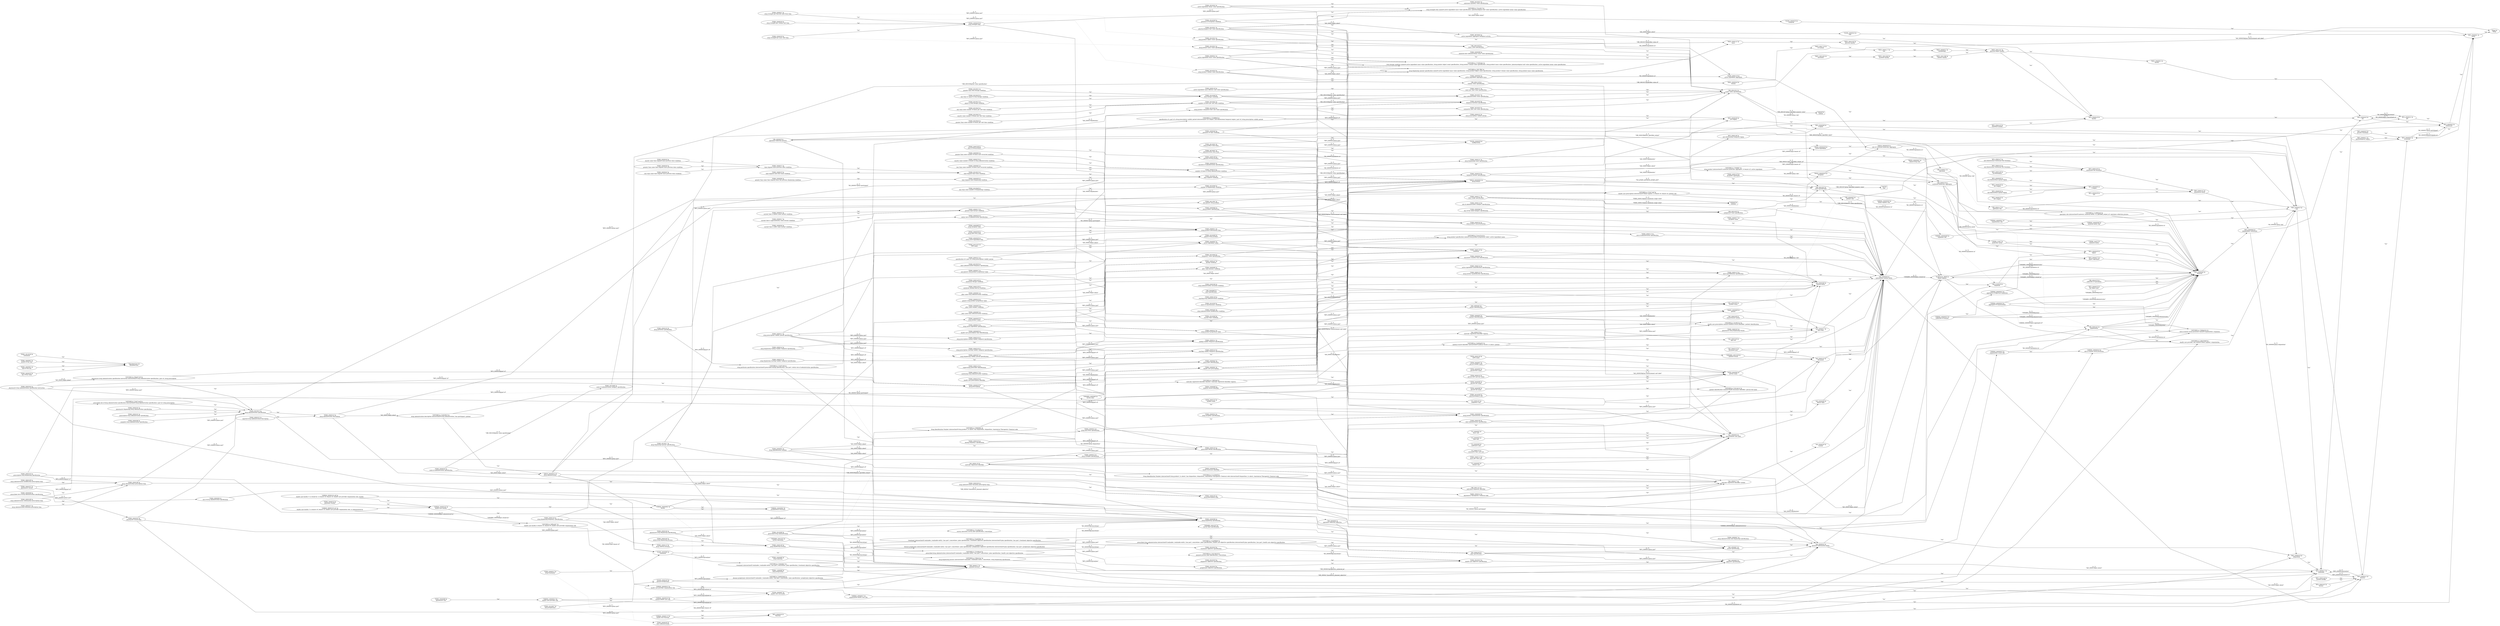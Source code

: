 digraph G {
  splines=polyline;
  rankdir=LR;
  "DRON_00000001" [ label="\"DRON_00000001\"@
clinical drug role" shape="ellipse" ];
  "OPMI_0000098" [ label="\"OPMI_0000098\"@
person full name" shape="ellipse" ];
  "PDRO_0000097" [ label="\"PDRO_0000097\"@
Drug Identification Number" shape="ellipse" ];
  "PDRO_0000096" [ label="\"PDRO_0000096\"@
drug dispensing specification" shape="ellipse" ];
  "OPMI_0000096" [ label="\"OPMI_0000096\"@
person last name" shape="ellipse" ];
  "PDRO_0000099" [ label="\"PDRO_0000099\"@
metered dose administration count value specification" shape="ellipse" ];
  "OPMI_0000097" [ label="\"OPMI_0000097\"@
person middle name" shape="ellipse" ];
  "OPMI_0000094" [ label="\"OPMI_0000094\"@
person name" shape="ellipse" ];
  "OBI_0001141" [ label="\"OBI_0001141\"@
individual organism identifier" shape="ellipse" ];
  "OPMI_0000095" [ label="\"OPMI_0000095\"@
person first name" shape="ellipse" ];
  "DRON_00000005" [ label="\"DRON_00000005\"@
drug product" shape="ellipse" ];
  "OMIABIS_0001025" [ label="\"OMIABIS_0001025\"@
survey plan specification" shape="ellipse" ];
  "OMIABIS_0001026" [ label="\"OMIABIS_0001026\"@
medical record" shape="ellipse" ];
  "PDRO_0000088" [ label="\"PDRO_0000088\"@
pharmacist role" shape="ellipse" ];
  "IAO_0000007" [ label="\"IAO_0000007\"@
action specification" shape="ellipse" ];
  "IAO_0000009" [ label="\"IAO_0000009\"@
datum label" shape="ellipse" ];
  "IAO_0000003" [ label="\"IAO_0000003\"@
measurement unit label" shape="ellipse" ];
  "IAO_0000005" [ label="\"IAO_0000005\"@
objective specification" shape="ellipse" ];
  "PDRO_0000091" [ label="\"PDRO_0000091\"@
after some drug administration condition" shape="ellipse" ];
  "PDRO_0000090" [ label="\"PDRO_0000090\"@
after some process condition" shape="ellipse" ];
  "PDRO_0000093" [ label="\"PDRO_0000093\"@
after some surgery condition" shape="ellipse" ];
  "PDRO_0000092" [ label="\"PDRO_0000092\"@
after some dose administration condition" shape="ellipse" ];
  "PDRO_0000094" [ label="\"PDRO_0000094\"@
site of drug administration specification" shape="ellipse" ];
  "CHEBI_23367" [ label="\"CHEBI_23367\"@
molecular entity" shape="ellipse" ];
  "OMRSE_00000102" [ label="\"OMRSE_00000102\"@
health care facility" shape="ellipse" ];
  "NCBITaxon_9606" [ label="\"NCBITaxon_9606\"@
Homo sapiens" shape="ellipse" ];
  "OBI_0002139" [ label="\"OBI_0002139\"@
volume value specification" shape="ellipse" ];
  "PDRO_0000196" [ label="\"PDRO_0000196\"@
drug administration prescription item" shape="ellipse" ];
  "PDRO_0000074" [ label="\"PDRO_0000074\"@
pharmacy facility" shape="ellipse" ];
  "PDRO_0000195" [ label="\"PDRO_0000195\"@
drug prescription item" shape="ellipse" ];
  "PDRO_0000077" [ label="\"PDRO_0000077\"@
excipient name" shape="ellipse" ];
  "PDRO_0000198" [ label="\"PDRO_0000198\"@
drug administration continuation prescription item" shape="ellipse" ];
  "PDRO_0000197" [ label="\"PDRO_0000197\"@
drug administration initiation precription item" shape="ellipse" ];
  "PDRO_0000079" [ label="\"PDRO_0000079\"@
exactly some number of doses in drug administration condition" shape="ellipse" ];
  "DRON_00000029" [ label="\"DRON_00000029\"@
excipient" shape="ellipse" ];
  "PATO_0001710" [ label="\"PATO_0001710\"@
3-D extent" shape="ellipse" ];
  "PDRO_0000078" [ label="\"PDRO_0000078\"@
number of doses in drug administration condition" shape="ellipse" ];
  "PDRO_0000199" [ label="\"PDRO_0000199\"@
drug administration modification prescription item" shape="ellipse" ];
  "DRON_00000028" [ label="\"DRON_00000028\"@
active ingredient" shape="ellipse" ];
  "PDRO_0000080" [ label="\"PDRO_0000080\"@
drug selection" shape="ellipse" ];
  "PDRO_0000082" [ label="\"PDRO_0000082\"@
less than some number of doses have occurred condition" shape="ellipse" ];
  "PDRO_0000084" [ label="\"PDRO_0000084\"@
greater than some time elapsed since the previous dispensing condition" shape="ellipse" ];
  "PDRO_0000083" [ label="\"PDRO_0000083\"@
greater than some number of doses have occurred condition" shape="ellipse" ];
  "IAO_0000590" [ label="\"IAO_0000590\"@
written name" shape="ellipse" ];
  "PDRO_0000066" [ label="\"PDRO_0000066\"@
day of the week category specification" shape="ellipse" ];
  "PDRO_0000068" [ label="\"PDRO_0000068\"@
drug excipient item" shape="ellipse" ];
  "IAO_0000109" [ label="\"IAO_0000109\"@
measurement datum" shape="ellipse" ];
  "UO_0000105" [ label="\"UO_0000105\"@
frequency unit" shape="ellipse" ];
  "IAO_0000104" [ label="\"IAO_0000104\"@
plan specification" shape="ellipse" ];
  "PDRO_0000190" [ label="\"PDRO_0000190\"@
dose administration specification" shape="ellipse" ];
  "HADO_0000004" [ label="\"HADO_0000004\"@
health insurance identifier" shape="ellipse" ];
  "PDRO_0000071" [ label="\"PDRO_0000071\"@
time elapsed since previous dose condition" shape="ellipse" ];
  "PDRO_0000192" [ label="\"PDRO_0000192\"@
pharmacist dispensing drug administration specification" shape="ellipse" ];
  "HADO_0000006" [ label="\"HADO_0000006\"@
medical record identifier" shape="ellipse" ];
  "PDRO_0000070" [ label="\"PDRO_0000070\"@
time elapsed since first dose condition" shape="ellipse" ];
  "PDRO_0000191" [ label="\"PDRO_0000191\"@
prescription drug administration specification" shape="ellipse" ];
  "IAO_0000100" [ label="\"IAO_0000100\"@
data set" shape="ellipse" ];
  "PDRO_0000194" [ label="\"PDRO_0000194\"@
pharmacist drug dispensing specification" shape="ellipse" ];
  "HADO_0000008" [ label="\"HADO_0000008\"@
patient" shape="ellipse" ];
  "PDRO_0000072" [ label="\"PDRO_0000072\"@
present time instant condition" shape="ellipse" ];
  "PDRO_0000193" [ label="\"PDRO_0000193\"@
prescription drug dispensing specification" shape="ellipse" ];
  "CHEBI_24431" [ label="\"CHEBI_24431\"@
chemical entity" shape="ellipse" ];
  "Thing" [ label="\"Thing\"@
Thing" shape="ellipse" ];
  "OBI_0000011" [ label="\"OBI_0000011\"@
planned process" shape="ellipse" ];
  "PDRO_0010010" [ label="\"PDRO_0010010\"@
health care objective specification" shape="ellipse" ];
  "OMRSE_00000012" [ label="\"OMRSE_00000012\"@
health care provider role" shape="ellipse" ];
  "OMRSE_00000010" [ label="\"OMRSE_00000010\"@
human health care role" shape="ellipse" ];
  "PDRO_0010019" [ label="\"PDRO_0010019\"@
prophylaxis objective specification" shape="ellipse" ];
  "OMRSE_00000015" [ label="\"OMRSE_00000015\"@
health care provider organization role" shape="ellipse" ];
  "PDRO_0010018" [ label="\"PDRO_0010018\"@
treatment objective specification" shape="ellipse" ];
  "PDRO_0010017" [ label="\"PDRO_0010017\"@
drug dispensing amount specification" shape="ellipse" ];
  "PDRO_0000325" [ label="\"PDRO_0000325\"@
reported drug administration description" shape="ellipse" ];
  "PDRO_0000203" [ label="\"PDRO_0000203\"@
pharmacist drug dispensing record" shape="ellipse" ];
  "PDRO_0000324" [ label="\"PDRO_0000324\"@
drug product characterization" shape="ellipse" ];
  "DRON_00000031" [ label="\"DRON_00000031\"@
drug administration" shape="ellipse" ];
  "OGMS_0000097" [ label="\"OGMS_0000097\"@
health care encounter" shape="ellipse" ];
  "DRON_00000030" [ label="\"DRON_00000030\"@
role of scattered molecular aggregate" shape="ellipse" ];
  "BFO_0000038" [ label="\"BFO_0000038\"@
1d-t-region" shape="ellipse" ];
  "PDRO_0000200" [ label="\"PDRO_0000200\"@
drug administration cessation prescription item" shape="ellipse" ];
  "PDRO_0000321" [ label="\"PDRO_0000321\"@
specification of a part of a drug prescription validity period" shape="ellipse" ];
  "UO_0000002" [ label="\"UO_0000002\"@
mass unit" shape="ellipse" ];
  "PDRO_0000320" [ label="\"PDRO_0000320\"@
dosing frequency specification" shape="ellipse" ];
  "UO_0000003" [ label="\"UO_0000003\"@
time unit" shape="ellipse" ];
  "PDRO_0000202" [ label="\"PDRO_0000202\"@
pharmacist record item" shape="ellipse" ];
  "PDRO_0000323" [ label="\"PDRO_0000323\"@
drug administration description" shape="ellipse" ];
  "OGMS_0000090" [ label="\"OGMS_0000090\"@
treatment" shape="ellipse" ];
  "PDRO_0000201" [ label="\"PDRO_0000201\"@
pharmacist record" shape="ellipse" ];
  "PDRO_0000322" [ label="\"PDRO_0000322\"@
drug prescription validity period" shape="ellipse" ];
  "UO_0000006" [ label="\"UO_0000006\"@
substance unit" shape="ellipse" ];
  "OPMI_0000324" [ label="\"OPMI_0000324\"@
person first and last name" shape="ellipse" ];
  "BFO_0000040" [ label="\"BFO_0000040\"@
material" shape="ellipse" ];
  "OMRSE_00000022" [ label="\"OMRSE_00000022\"@
aggregate of objectual organisms" shape="ellipse" ];
  "OMRSE_00000023" [ label="\"OMRSE_00000023\"@
collection of humans" shape="ellipse" ];
  "PDRO_0010008" [ label="\"PDRO_0010008\"@
prescribed drug administration" shape="ellipse" ];
  "PDRO_0010007" [ label="\"PDRO_0010007\"@
drug prophylaxis" shape="ellipse" ];
  "OMRSE_00000027" [ label="\"OMRSE_00000027\"@
organization health care role" shape="ellipse" ];
  "OMRSE_00000024" [ label="\"OMRSE_00000024\"@
role in human social processes" shape="ellipse" ];
  "OMRSE_00000025" [ label="\"OMRSE_00000025\"@
organization social role" shape="ellipse" ];
  "PDRO_0010004" [ label="\"PDRO_0010004\"@
frequency value specification" shape="ellipse" ];
  "PDRO_0000314" [ label="\"PDRO_0000314\"@
drug dispensing ending validity temporal specification" shape="ellipse" ];
  "PDRO_0000313" [ label="\"PDRO_0000313\"@
Anatomical Therapeutic Chemical code" shape="ellipse" ];
  "PDRO_0000316" [ label="\"PDRO_0000316\"@
drug prescription ending validity temporal specification" shape="ellipse" ];
  "PDRO_0000315" [ label="\"PDRO_0000315\"@
drug dispensing starting validity temporal specification" shape="ellipse" ];
  "PDRO_0000318" [ label="\"PDRO_0000318\"@
drug prescription starting validity temporal specification" shape="ellipse" ];
  "PDRO_0000317" [ label="\"PDRO_0000317\"@
drug prescription validity period specification" shape="ellipse" ];
  "PDRO_9876003" [ label="\"PDRO_9876003\"@
active ingredient aggregate biological activity" shape="ellipse" ];
  "PDRO_0000319" [ label="\"PDRO_0000319\"@
health care prescription identifier" shape="ellipse" ];
  "PDRO_9876002" [ label="\"PDRO_9876002\"@
drug product dose form" shape="ellipse" ];
  "PDRO_9876001" [ label="\"PDRO_9876001\"@
administration dose form" shape="ellipse" ];
  "PDRO_0000310" [ label="\"PDRO_0000310\"@
starting validity temporal specification" shape="ellipse" ];
  "PDRO_0000312" [ label="\"PDRO_0000312\"@
drug product proprietary label" shape="ellipse" ];
  "PDRO_0020006" [ label="\"PDRO_0020006\"@
generic drug product" shape="ellipse" ];
  "PDRO_0000311" [ label="\"PDRO_0000311\"@
ending validity temporal specification" shape="ellipse" ];
  "IAO_0000033" [ label="\"IAO_0000033\"@
directive information entity" shape="ellipse" ];
  "IAO_0000030" [ label="\"IAO_0000030\"@
information content entity" shape="ellipse" ];
  "OBI_0001929" [ label="\"OBI_0001929\"@
mass value specification" shape="ellipse" ];
  "PDRO_0000305" [ label="\"PDRO_0000305\"@
drug administration modification condition" shape="ellipse" ];
  "PDRO_0000304" [ label="\"PDRO_0000304\"@
pharmacist drug administration specification instruction" shape="ellipse" ];
  "PDRO_0000307" [ label="\"PDRO_0000307\"@
drug dispensing validity period specification" shape="ellipse" ];
  "OBI_0001930" [ label="\"OBI_0001930\"@
categorical value specification" shape="ellipse" ];
  "PDRO_0000306" [ label="\"PDRO_0000306\"@
drug administration cessation condition" shape="ellipse" ];
  "OBI_0001931" [ label="\"OBI_0001931\"@
scalar value specification" shape="ellipse" ];
  "PDRO_0000308" [ label="\"PDRO_0000308\"@
complete drug administration specification" shape="ellipse" ];
  "PATO_0001405" [ label="\"PATO_0001405\"@
anucleate" shape="ellipse" ];
  "PATO_0001404" [ label="\"PATO_0001404\"@
nucleate quality" shape="ellipse" ];
  "ObsoleteClass" [ label="\"ObsoleteClass\"@
ObsoleteClass" shape="ellipse" ];
  "BFO_0000182" [ label="\"BFO_0000182\"@
history" shape="ellipse" ];
  "IAO_0000027" [ label="\"IAO_0000027\"@
data item" shape="ellipse" ];
  "IAO_0000028" [ label="\"IAO_0000028\"@
symbol" shape="ellipse" ];
  "OBI_0000969" [ label="\"OBI_0000969\"@
dose specification" shape="ellipse" ];
  "OMIABIS_0001035" [ label="\"OMIABIS_0001035\"@
survey execution" shape="ellipse" ];
  "OBI_0100026" [ label="\"OBI_0100026\"@
organism" shape="ellipse" ];
  "OBI_0001933" [ label="\"OBI_0001933\"@
value specification" shape="ellipse" ];
  "PDRO_0033203" [ label="\"PDRO_0033203\"@
INN name" shape="ellipse" ];
  "OMIABIS_0000060" [ label="\"OMIABIS_0000060\"@
survey data" shape="ellipse" ];
  "PDRO_0000019" [ label="\"PDRO_0000019\"@
temporal instant specification" shape="ellipse" ];
  "PDRO_0000139" [ label="\"PDRO_0000139\"@
minimum dosing interval condition" shape="ellipse" ];
  "UO_0000270" [ label="\"UO_0000270\"@
volumetric flow rate unit" shape="ellipse" ];
  "BFO_0000006" [ label="\"BFO_0000006\"@
s-region" shape="ellipse" ];
  "BFO_0000003" [ label="\"BFO_0000003\"@
occurrent" shape="ellipse" ];
  "PDRO_0000011" [ label="\"PDRO_0000011\"@
drug product information item" shape="ellipse" ];
  "BFO_0000004" [ label="\"BFO_0000004\"@
independent continuant" shape="ellipse" ];
  "OBI_0000576" [ label="\"OBI_0000576\"@
scattered molecular aggregate" shape="ellipse" ];
  "BFO_0000009" [ label="\"BFO_0000009\"@
two-dimensional spatial region" shape="ellipse" ];
  "PATO_0000125" [ label="\"PATO_0000125\"@
mass" shape="ellipse" ];
  "OBI_0002076" [ label="\"OBI_0002076\"@
collection of specimens" shape="ellipse" ];
  "PDRO_0000012" [ label="\"PDRO_0000012\"@
drug treatment" shape="ellipse" ];
  "BFO_0000008" [ label="\"BFO_0000008\"@
t-region" shape="ellipse" ];
  "OMRSE_00000051" [ label="\"OMRSE_00000051\"@
organization role" shape="ellipse" ];
  "OMRSE_00000172" [ label="\"OMRSE_00000172\"@
health care function" shape="ellipse" ];
  "PDRO_0010053" [ label="\"PDRO_0010053\"@
time elapsed since dose condition" shape="ellipse" ];
  "PDRO_0010052" [ label="\"PDRO_0010052\"@
equal to total dosage condition" shape="ellipse" ];
  "BFO_0000011" [ label="\"BFO_0000011\"@
spatiotemporal region" shape="ellipse" ];
  "OMRSE_00000050" [ label="\"OMRSE_00000050\"@
Homo sapiens role" shape="ellipse" ];
  "PDRO_0010051" [ label="\"PDRO_0010051\"@
greater than total dosage condition" shape="ellipse" ];
  "OBI_0100051" [ label="\"OBI_0100051\"@
specimen" shape="ellipse" ];
  "PDRO_0000006" [ label="\"PDRO_0000006\"@
health care prescription time identification" shape="ellipse" ];
  "PDRO_0000127" [ label="\"PDRO_0000127\"@
continuing drug administration condition" shape="ellipse" ];
  "PDRO_0000005" [ label="\"PDRO_0000005\"@
document creation time identification" shape="ellipse" ];
  "PDRO_0000126" [ label="\"PDRO_0000126\"@
active ingredient mass delivery rate value specification" shape="ellipse" ];
  "PDRO_0000008" [ label="\"PDRO_0000008\"@
prescribed site of drug administration specification" shape="ellipse" ];
  "PDRO_0000129" [ label="\"PDRO_0000129\"@
condition" shape="ellipse" ];
  "PDRO_0000007" [ label="\"PDRO_0000007\"@
drug administration and dispensing specification" shape="ellipse" ];
  "PDRO_0000128" [ label="\"PDRO_0000128\"@
starting drug administration condition" shape="ellipse" ];
  "PDRO_0000009" [ label="\"PDRO_0000009\"@
drug product characteristic specification" shape="ellipse" ];
  "PDRO_0010050" [ label="\"PDRO_0010050\"@
less than or equal to total dosage condition" shape="ellipse" ];
  "PDRO_0000000" [ label="\"PDRO_0000000\"@
time elapsed since dispensing condition" shape="ellipse" ];
  "PDRO_0000121" [ label="\"PDRO_0000121\"@
mass per time value specification" shape="ellipse" ];
  "PDRO_0000120" [ label="\"PDRO_0000120\"@
excipient aggregate" shape="ellipse" ];
  "PDRO_0000002" [ label="\"PDRO_0000002\"@
prescriber identification" shape="ellipse" ];
  "PDRO_0000123" [ label="\"PDRO_0000123\"@
dose quantification specification" shape="ellipse" ];
  "PDRO_0000001" [ label="\"PDRO_0000001\"@
health care prescription" shape="ellipse" ];
  "PDRO_0000122" [ label="\"PDRO_0000122\"@
drug renewal process" shape="ellipse" ];
  "PDRO_0000004" [ label="\"PDRO_0000004\"@
active ingredient aggregate mass" shape="ellipse" ];
  "PDRO_0000125" [ label="\"PDRO_0000125\"@
drug product quantification specification" shape="ellipse" ];
  "PDRO_0000003" [ label="\"PDRO_0000003\"@
patient identification" shape="ellipse" ];
  "PDRO_0000124" [ label="\"PDRO_0000124\"@
active ingredient quantification specification" shape="ellipse" ];
  "PDRO_0010046" [ label="\"PDRO_0010046\"@
number of dispensings condition" shape="ellipse" ];
  "PDRO_0010045" [ label="\"PDRO_0010045\"@
exactly some number of doses per unit time condition" shape="ellipse" ];
  "PDRO_0010044" [ label="\"PDRO_0010044\"@
greater than some number of doses per unit time condition" shape="ellipse" ];
  "BFO_0000001" [ label="\"BFO_0000001\"@
entity" shape="ellipse" ];
  "OMRSE_00000062" [ label="\"OMRSE_00000062\"@
facility" shape="ellipse" ];
  "PDRO_0010043" [ label="\"PDRO_0010043\"@
less than some number of doses per unit time condition" shape="ellipse" ];
  "BFO_0000002" [ label="\"BFO_0000002\"@
continuant" shape="ellipse" ];
  "PDRO_0010042" [ label="\"PDRO_0010042\"@
number of doses per unit time condition" shape="ellipse" ];
  "PDRO_0010041" [ label="\"PDRO_0010041\"@
time elapsed condition" shape="ellipse" ];
  "OMRSE_00000061" [ label="\"OMRSE_00000061\"@
architectural structure" shape="ellipse" ];
  "PDRO_0010040" [ label="\"PDRO_0010040\"@
current time condition" shape="ellipse" ];
  "PDRO_0010049" [ label="\"PDRO_0010049\"@
total dosage condition" shape="ellipse" ];
  "PDRO_0010048" [ label="\"PDRO_0010048\"@
less than some number of dispensings condition" shape="ellipse" ];
  "PDRO_0000115" [ label="\"PDRO_0000115\"@
mass per time unit" shape="ellipse" ];
  "PDRO_0000117" [ label="\"PDRO_0000117\"@
dose range specification" shape="ellipse" ];
  "PDRO_0000119" [ label="\"PDRO_0000119\"@
active ingredient aggregate" shape="ellipse" ];
  "BFO_0000027" [ label="\"BFO_0000027\"@
object aggregate" shape="ellipse" ];
  "BFO_0000148" [ label="\"BFO_0000148\"@
zero-dimensional temporal region" shape="ellipse" ];
  "BFO_0000028" [ label="\"BFO_0000028\"@
3d-s-region" shape="ellipse" ];
  "BFO_0000146" [ label="\"BFO_0000146\"@
2d-cf-boundary" shape="ellipse" ];
  "PDRO_0000110" [ label="\"PDRO_0000110\"@
supervising prescriber identification" shape="ellipse" ];
  "BFO_0000026" [ label="\"BFO_0000026\"@
one-dimensional spatial region" shape="ellipse" ];
  "BFO_0000147" [ label="\"BFO_0000147\"@
zero-dimensional continuant fiat boundary" shape="ellipse" ];
  "PDRO_0000112" [ label="\"PDRO_0000112\"@
rate of administration specification" shape="ellipse" ];
  "OBI_0000112" [ label="\"OBI_0000112\"@
specimen role" shape="ellipse" ];
  "BFO_0000029" [ label="\"BFO_0000029\"@
site" shape="ellipse" ];
  "PDRO_0000114" [ label="\"PDRO_0000114\"@
site of administration category specification" shape="ellipse" ];
  "BFO_0000030" [ label="\"BFO_0000030\"@
object" shape="ellipse" ];
  "PDRO_0010036" [ label="\"PDRO_0010036\"@
pharmacological unit" shape="ellipse" ];
  "BFO_0000031" [ label="\"BFO_0000031\"@
gdc" shape="ellipse" ];
  "PDRO_0010035" [ label="\"PDRO_0010035\"@
active ingredient molar value specification" shape="ellipse" ];
  "PDRO_0010034" [ label="\"PDRO_0010034\"@
drug product volumetric flow rate value specification" shape="ellipse" ];
  "PDRO_0010033" [ label="\"PDRO_0010033\"@
volumetric flow rate value specification" shape="ellipse" ];
  "BFO_0000034" [ label="\"BFO_0000034\"@
function" shape="ellipse" ];
  "PDRO_0010032" [ label="\"PDRO_0010032\"@
substance quantity value specification" shape="ellipse" ];
  "BFO_0000035" [ label="\"BFO_0000035\"@
process boundary" shape="ellipse" ];
  "PDRO_0010031" [ label="\"PDRO_0010031\"@
pharmacological unit value specification" shape="ellipse" ];
  "PDRO_0010030" [ label="\"PDRO_0010030\"@
dose administration frequency specification" shape="ellipse" ];
  "OMRSE_00000033" [ label="\"OMRSE_00000033\"@
aggregate of organizations" shape="ellipse" ];
  "OGMS_0000103" [ label="\"OGMS_0000103\"@
disease prophylaxis" shape="ellipse" ];
  "PDRO_0010039" [ label="\"PDRO_0010039\"@
state of consciousness condition" shape="ellipse" ];
  "PDRO_0010038" [ label="\"PDRO_0010038\"@
presence of symptom condition" shape="ellipse" ];
  "PDRO_0010037" [ label="\"PDRO_0010037\"@
dose administration count specification" shape="ellipse" ];
  "PATO_0000918" [ label="\"PATO_0000918\"@
volume" shape="ellipse" ];
  "PDRO_0000109" [ label="\"PDRO_0000109\"@
portion of drug product" shape="ellipse" ];
  "PDRO_0000108" [ label="\"PDRO_0000108\"@
dose of drug product" shape="ellipse" ];
  "BFO_0000016" [ label="\"BFO_0000016\"@
disposition" shape="ellipse" ];
  "BFO_0000017" [ label="\"BFO_0000017\"@
realizable" shape="ellipse" ];
  "BFO_0000015" [ label="\"BFO_0000015\"@
process" shape="ellipse" ];
  "PATO_0000117" [ label="\"PATO_0000117\"@
size" shape="ellipse" ];
  "OBI_0000245" [ label="\"OBI_0000245\"@
organization" shape="ellipse" ];
  "PDRO_0000100" [ label="\"PDRO_0000100\"@
drug dispensing process" shape="ellipse" ];
  "BFO_0000018" [ label="\"BFO_0000018\"@
0d-s-region" shape="ellipse" ];
  "PDRO_0000103" [ label="\"PDRO_0000103\"@
prescribed dosing specification" shape="ellipse" ];
  "BFO_0000019" [ label="\"BFO_0000019\"@
quality" shape="ellipse" ];
  "PDRO_0000102" [ label="\"PDRO_0000102\"@
drug perfusion specification" shape="ellipse" ];
  "BFO_0000140" [ label="\"BFO_0000140\"@
continuant fiat boundary" shape="ellipse" ];
  "PDRO_0010025" [ label="\"PDRO_0010025\"@
drug product mass value specification" shape="ellipse" ];
  "BFO_0000020" [ label="\"BFO_0000020\"@
sdc" shape="ellipse" ];
  "BFO_0000141" [ label="\"BFO_0000141\"@
immaterial entity" shape="ellipse" ];
  "PATO_0000001" [ label="\"PATO_0000001\"@
quality" shape="ellipse" ];
  "PDRO_0010024" [ label="\"PDRO_0010024\"@
drug product volume value specification" shape="ellipse" ];
  "PDRO_0010023" [ label="\"PDRO_0010023\"@
drug product object count specification" shape="ellipse" ];
  "PDRO_0010022" [ label="\"PDRO_0010022\"@
drug administration specification" shape="ellipse" ];
  "BFO_0000023" [ label="\"BFO_0000023\"@
role" shape="ellipse" ];
  "BFO_0000144" [ label="\"BFO_0000144\"@
process-profile" shape="ellipse" ];
  "OPMI_0000102" [ label="\"OPMI_0000102\"@
maiden name" shape="ellipse" ];
  "BFO_0000024" [ label="\"BFO_0000024\"@
fiat object part" shape="ellipse" ];
  "BFO_0000145" [ label="\"BFO_0000145\"@
relational quality" shape="ellipse" ];
  "PDRO_0010020" [ label="\"PDRO_0010020\"@
diagnostic objective specification" shape="ellipse" ];
  "BFO_0000142" [ label="\"BFO_0000142\"@
one-dimensional continuant fiat boundary" shape="ellipse" ];
  "OPMI_0000100" [ label="\"OPMI_0000100\"@
birth name" shape="ellipse" ];
  "OMRSE_00000048" [ label="\"OMRSE_00000048\"@
material entity role" shape="ellipse" ];
  "PDRO_0010029" [ label="\"PDRO_0010029\"@
temporal duration specification" shape="ellipse" ];
  "OMRSE_00000049" [ label="\"OMRSE_00000049\"@
organism role" shape="ellipse" ];
  "PDRO_0010028" [ label="\"PDRO_0010028\"@
statement" shape="ellipse" ];
  "OBI_0000093" [ label="\"OBI_0000093\"@
patient role" shape="ellipse" ];
  "PDRO_0000053" [ label="\"PDRO_0000053\"@
drug active ingredient specification" shape="ellipse" ];
  "PDRO_0000052" [ label="\"PDRO_0000052\"@
drug excipient specification" shape="ellipse" ];
  "PATO_0001018" [ label="\"PATO_0001018\"@
physical quality" shape="ellipse" ];
  "PDRO_0000055" [ label="\"PDRO_0000055\"@
current time is before some instant condition" shape="ellipse" ];
  "PDRO_0000054" [ label="\"PDRO_0000054\"@
generic drug product proprietary label" shape="ellipse" ];
  "IAO_0000579" [ label="\"IAO_0000579\"@
centrally registered identifier registry" shape="ellipse" ];
  "PDRO_0000057" [ label="\"PDRO_0000057\"@
current time is approximately some instant condition" shape="ellipse" ];
  "PDRO_0000056" [ label="\"PDRO_0000056\"@
current time is after some instant condition" shape="ellipse" ];
  "PDRO_0000059" [ label="\"PDRO_0000059\"@
exactly some time elapsed since previous dose condition" shape="ellipse" ];
  "PDRO_0000058" [ label="\"PDRO_0000058\"@
greater than some time elapsed since previous dose condition" shape="ellipse" ];
  "IAO_0000577" [ label="\"IAO_0000577\"@
centrally registered identifier symbol" shape="ellipse" ];
  "IAO_0000578" [ label="\"IAO_0000578\"@
centrally registered identifier" shape="ellipse" ];
  "PATO_0000051" [ label="\"PATO_0000051\"@
morphology" shape="ellipse" ];
  "PDRO_0000060" [ label="\"PDRO_0000060\"@
drug product specification" shape="ellipse" ];
  "OBI_0000659" [ label="\"OBI_0000659\"@
specimen collection process" shape="ellipse" ];
  "PDRO_0000062" [ label="\"PDRO_0000062\"@
month of the year" shape="ellipse" ];
  "PDRO_0000061" [ label="\"PDRO_0000061\"@
time of the day" shape="ellipse" ];
  "PDRO_0000044" [ label="\"PDRO_0000044\"@
drug product name" shape="ellipse" ];
  "PDRO_0000043" [ label="\"PDRO_0000043\"@
less than some time elapsed since previous dose condition" shape="ellipse" ];
  "PATO_0001396" [ label="\"PATO_0001396\"@
cellular quality" shape="ellipse" ];
  "PDRO_0000051" [ label="\"PDRO_0000051\"@
drug dose form specification" shape="ellipse" ];
  "PDRO_0000050" [ label="\"PDRO_0000050\"@
day of the week" shape="ellipse" ];
  "PDRO_0000039" [ label="\"PDRO_0000039\"@
dose administration" shape="ellipse" ];
  "PDRO_0000038" [ label="\"PDRO_0000038\"@
drug dose form item" shape="ellipse" ];
  "PDRO_1000009" [ label="\"PDRO_1000009\"@
drug preparation" shape="ellipse" ];
  "OGMS_0000020" [ label="\"OGMS_0000020\"@
symptom" shape="ellipse" ];
  "PDRO_0000030" [ label="\"PDRO_0000030\"@
duration of administration specification" shape="ellipse" ];
  "PDRO_0000151" [ label="\"PDRO_0000151\"@
drug dispensing count specification" shape="ellipse" ];
  "UO_0000095" [ label="\"UO_0000095\"@
volume unit" shape="ellipse" ];
  "PDRO_0010080" [ label="\"PDRO_0010080\"@
route of administration category specification" shape="ellipse" ];
  "PDRO_0000034" [ label="\"PDRO_0000034\"@
initial rate of administration specification" shape="ellipse" ];
  "PDRO_0000037" [ label="\"PDRO_0000037\"@
non-generic drug product proprietary label" shape="ellipse" ];
  "PDRO_0000036" [ label="\"PDRO_0000036\"@
drug active ingredient item" shape="ellipse" ];
  "PATO_0001241" [ label="\"PATO_0001241\"@
physical object quality" shape="ellipse" ];
  "IAO_0000314" [ label="\"IAO_0000314\"@
document part" shape="ellipse" ];
  "PDRO_0000040" [ label="\"PDRO_0000040\"@
presence of sign condition" shape="ellipse" ];
  "IAO_0000310" [ label="\"IAO_0000310\"@
document" shape="ellipse" ];
  "PDRO_0000160" [ label="\"PDRO_0000160\"@
initial drug dispensing process" shape="ellipse" ];
  "OGMS_0000024" [ label="\"OGMS_0000024\"@
sign" shape="ellipse" ];
  "PDRO_0000028" [ label="\"PDRO_0000028\"@
drug strength per volume unit item" shape="ellipse" ];
  "PDRO_0000027" [ label="\"PDRO_0000027\"@
drug strength per discrete dose form item" shape="ellipse" ];
  "PDRO_0000029" [ label="\"PDRO_0000029\"@
drug strength per mass unit item" shape="ellipse" ];
  "PDRO_0000020" [ label="\"PDRO_0000020\"@
route of administration specification" shape="ellipse" ];
  "PDRO_0040002" [ label="\"PDRO_0040002\"@
active ingredient name" shape="ellipse" ];
  "PDRO_0000022" [ label="\"PDRO_0000022\"@
drug strength specification" shape="ellipse" ];
  "PDRO_0000021" [ label="\"PDRO_0000021\"@
active ingredient mass value specification" shape="ellipse" ];
  "PDRO_0000024" [ label="\"PDRO_0000024\"@
drug prescription" shape="ellipse" ];
  "OBI_0000684" [ label="\"OBI_0000684\"@
specimen collection objective" shape="ellipse" ];
  "PDRO_0000026" [ label="\"PDRO_0000026\"@
drug strength item" shape="ellipse" ];
  "PDRO_0000147" [ label="\"PDRO_0000147\"@
dosing condition" shape="ellipse" ];
  "PDRO_0000146" [ label="\"PDRO_0000146\"@
maximum dosage condition" shape="ellipse" ];
  "IAO_0000300" [ label="\"IAO_0000300\"@
textual entity" shape="ellipse" ];
  "IAO_0000302" [ label="\"IAO_0000302\"@
author identification" shape="ellipse" ];
  "PDRO_0000150" [ label="\"PDRO_0000150\"@
drug dispensing frequency specification" shape="ellipse" ];
  "PDRO_0012001" [ label="\"PDRO_0012001\"@
non-generic drug product" shape="ellipse" ];
  "OGMS_0000039" [ label="\"OGMS_0000039\"@
configuration" shape="ellipse" ];
  "ONTORELA_C5cac32c4" [ label="\"ONTORELA_C5cac32c4\"@
drug product specification unionOf drug product proprietary label | active ingredient name" shape="ellipse" ];
  "OMRSE_00000102-el0" [ label="\"OMRSE_00000102-el0\"@
health care facility U is owned by | is bearer of | bearer of | health care provider organization role | facility" shape="ellipse" ];
  "ONTORELA_C6f0acf47" [ label="\"ONTORELA_C6f0acf47\"@
health care facility is bearer of | bearer of | health care provider organization role" shape="ellipse" ];
  "OMRSE_00000102-el1" [ label="\"OMRSE_00000102-el1\"@
health care facility U is bearer of | bearer of | health care provider organization role | is administered by" shape="ellipse" ];
  "ONTORELA_C750054bc" [ label="\"ONTORELA_C750054bc\"@
total dosage condition unionOf active ingredient mass value specification | drug product object count specification | drug product volume value specification | drug product mass value specification | pharmacological unit value specification | active ingredient molar value specification" shape="ellipse" ];
  "ONTORELA_C6f17ffd2" [ label="\"ONTORELA_C6f17ffd2\"@
drug dispensing amount specification unionOf active ingredient mass value specification | drug product object count specification | drug product volume value specification | drug product mass value specification" shape="ellipse" ];
  "ONTORELA_C54fc9933" [ label="\"ONTORELA_C54fc9933\"@
drug administration description intersectionOf drug administration | has participant | patient" shape="ellipse" ];
  "ONTORELA_C6be873c8" [ label="\"ONTORELA_C6be873c8\"@
pharmacist drug administration specification instruction intersectionOf drug administration specification | part of | drug prescription" shape="ellipse" ];
  "ONTORELA_C39dbd10a" [ label="\"ONTORELA_C39dbd10a\"@
role in human social processes unionOf organization | organism" shape="ellipse" ];
  "ONTORELA_C5d1abc5c" [ label="\"ONTORELA_C5d1abc5c\"@
patient identification unionOf health insurance identifier | person full name" shape="ellipse" ];
  "ONTORELA_C3cca813" [ label="\"ONTORELA_C3cca813\"@
drug strength item unionOf active ingredient mass value specification | pharmacological unit value specification | active ingredient molar value specification" shape="ellipse" ];
  "ONTORELA_C4c4852ca" [ label="\"ONTORELA_C4c4852ca\"@
health care prescription unionOf medical record identifier | patient identification" shape="ellipse" ];
  "ONTORELA_C29e4c3a1" [ label="\"ONTORELA_C29e4c3a1\"@
drug dispensing process intersectionOf realizable | realizable entity | concretizes | drug dispensing specification" shape="ellipse" ];
  "ONTORELA_C1d96dad2" [ label="\"ONTORELA_C1d96dad2\"@
specimen role intersectionOf material | material entity | is_specified_output_of | specimen collection process" shape="ellipse" ];
  "ONTORELA_C316c7ee9" [ label="\"ONTORELA_C316c7ee9\"@
health care prescription intersectionOf Homo sapiens | is bearer of | bearer of | patient role" shape="ellipse" ];
  "ONTORELA_C40692846" [ label="\"ONTORELA_C40692846\"@
disease prophylaxis intersectionOf realizable | realizable entity | has part | concretizes | plan specification | prophylaxis objective specification" shape="ellipse" ];
  "ONTORELA_C3addb010" [ label="\"ONTORELA_C3addb010\"@
disease prophylaxis intersectionOf realizable | realizable entity | has part | concretizes | plan specification | prophylaxis objective specification intersectionOf plan specification | has part | prophylaxis objective specification" shape="ellipse" ];
  "ONTORELA_C192f7c9b" [ label="\"ONTORELA_C192f7c9b\"@
drug perfusion specification intersectionOf prescribed dosing specification | has part | initial rate of administration specification" shape="ellipse" ];
  "ONTORELA_C310d8aaf" [ label="\"ONTORELA_C310d8aaf\"@
prescribed drug administration intersectionOf realizable | realizable entity | has part | concretizes | plan specification | health care objective specification" shape="ellipse" ];
  "ONTORELA_C3ad998b9" [ label="\"ONTORELA_C3ad998b9\"@
prescribed drug administration intersectionOf realizable | realizable entity | has part | concretizes | plan specification | health care objective specification intersectionOf plan specification | has part | health care objective specification" shape="ellipse" ];
  "ONTORELA_C5406a853" [ label="\"ONTORELA_C5406a853\"@
medical record identifier intersectionOf medical record | is about | patient" shape="ellipse" ];
  "ONTORELA_C3f6f3e4f" [ label="\"ONTORELA_C3f6f3e4f\"@
centrally registered identifier denotes | centrally registered identifier registry" shape="ellipse" ];
  "ONTORELA_C18b194d6" [ label="\"ONTORELA_C18b194d6\"@
health care provider role unionOf Homo sapiens | organization" shape="ellipse" ];
  "ONTORELA_C33dffb9d" [ label="\"ONTORELA_C33dffb9d\"@
specification of a part of a drug prescription validity period intersectionOf 1d-t-region | one-dimensional temporal region | part of | drug prescription validity period" shape="ellipse" ];
  "ONTORELA_C3eb44fa7" [ label="\"ONTORELA_C3eb44fa7\"@
treatment intersectionOf realizable | realizable entity | has part | concretizes | plan specification | treatment objective specification" shape="ellipse" ];
  "ONTORELA_C3add3bb1" [ label="\"ONTORELA_C3add3bb1\"@
treatment intersectionOf realizable | realizable entity | has part | concretizes | plan specification | treatment objective specification intersectionOf plan specification | has part | treatment objective specification" shape="ellipse" ];
  "ONTORELA_C5960bf6c" [ label="\"ONTORELA_C5960bf6c\"@
Drug Identification Number intersectionOf drug product | is about | has disposition | disposition | Anatomical Therapeutic Chemical code" shape="ellipse" ];
  "ONTORELA_C17cc6afd" [ label="\"ONTORELA_C17cc6afd\"@
Drug Identification Number intersectionOf drug product | is about | has disposition | disposition | Anatomical Therapeutic Chemical code intersectionOf disposition | is about | Anatomical Therapeutic Chemical code" shape="ellipse" ];
  "ONTORELA_C2eb7caa8" [ label="\"ONTORELA_C2eb7caa8\"@
prescribed site of drug administration specification intersectionOf drug administration specification | part of | drug prescription" shape="ellipse" ];
  "ONTORELA_C3cabfeaf" [ label="\"ONTORELA_C3cabfeaf\"@
survey execution survey plan specification | concretizes" shape="ellipse" ];
  "ONTORELA_C2875fe2d" [ label="\"ONTORELA_C2875fe2d\"@
planned process plan specification | concretizes" shape="ellipse" ];
  "ONTORELA_C764bfb7" [ label="\"ONTORELA_C764bfb7\"@
drug product intersectionOf scattered molecular aggregate | is bearer of | active ingredient" shape="ellipse" ];
  "real" [ label="\"real\"@
real" shape="box" ];
  "Literal" [ label="\"Literal\"@
Literal" shape="box" ];
  "rational" [ label="\"rational\"@
rational" shape="box" ];
  "PDRO_0010028" -> "ObsoleteClass" [ label="\"isa\"" style="solid" ];
  "OMRSE_00000051" -> "OMRSE_00000048" [ label="\"isa\"" style="solid" ];
  "IAO_0000302" -> "IAO_0000590" [ label="\"isa\"" style="solid" ];
  "PDRO_0000128" -> "PDRO_0000129" [ label="\"isa\"" style="solid" ];
  "OMRSE_00000062" -> "OMRSE_00000061" [ label="\"isa\"" style="solid" ];
  "BFO_0000019" -> "BFO_0000020" [ label="\"isa\"" style="solid" ];
  "PDRO_0000122" -> "PDRO_0000100" [ label="\"isa\"" style="solid" ];
  "PDRO_0000199" -> "PDRO_0000196" [ label="\"isa\"" style="solid" ];
  "UO_0000270" -> "IAO_0000003" [ label="\"isa\"" style="solid" ];
  "IAO_0000579" -> "IAO_0000100" [ label="\"isa\"" style="solid" ];
  "OPMI_0000102" -> "OPMI_0000096" [ label="\"isa\"" style="solid" ];
  "PDRO_0000191" -> "PDRO_0010022" [ label="\"isa\"" style="solid" ];
  "PDRO_0000319" -> "IAO_0000577" [ label="\"isa\"" style="solid" ];
  "PDRO_0000097" -> "IAO_0000577" [ label="\"isa\"" style="solid" ];
  "BFO_0000018" -> "BFO_0000006" [ label="\"isa\"" style="solid" ];
  "PDRO_0000139" -> "PDRO_0000147" [ label="\"isa\"" style="solid" ];
  "OMRSE_00000012" -> "OMRSE_00000010" [ label="\"isa\"" style="solid" ];
  "PDRO_0000103" -> "IAO_0000033" [ label="\"isa\"" style="solid" ];
  "OPMI_0000095" -> "OPMI_0000094" [ label="\"isa\"" style="solid" ];
  "PDRO_0000058" -> "PDRO_0000071" [ label="\"isa\"" style="solid" ];
  "PDRO_0000306" -> "PDRO_0000129" [ label="\"isa\"" style="solid" ];
  "PDRO_0000094" -> "IAO_0000030" [ label="\"isa\"" style="solid" ];
  "PDRO_0000011" -> "IAO_0000027" [ label="\"isa\"" style="solid" ];
  "OBI_0001141" -> "IAO_0000577" [ label="\"isa\"" style="solid" ];
  "BFO_0000146" -> "BFO_0000140" [ label="\"isa\"" style="solid" ];
  "PDRO_0000112" -> "IAO_0000030" [ label="\"isa\"" style="solid" ];
  "PDRO_0000001" -> "IAO_0000310" [ label="\"isa\"" style="solid" ];
  "IAO_0000030" -> "BFO_0000031" [ label="\"isa\"" style="solid" ];
  "BFO_0000023" -> "BFO_0000017" [ label="\"isa\"" style="solid" ];
  "PDRO_0010053" -> "PDRO_0010041" [ label="\"isa\"" style="solid" ];
  "PDRO_1000009" -> "OBI_0000011" [ label="\"isa\"" style="solid" ];
  "BFO_0000038" -> "BFO_0000008" [ label="\"isa\"" style="solid" ];
  "PDRO_0000071" -> "PDRO_0010053" [ label="\"isa\"" style="solid" ];
  "PDRO_0010017" -> "IAO_0000030" [ label="\"isa\"" style="solid" ];
  "PDRO_0010052" -> "PDRO_0010049" [ label="\"isa\"" style="solid" ];
  "PDRO_0000127" -> "PDRO_0000129" [ label="\"isa\"" style="solid" ];
  "PDRO_0000034" -> "PDRO_0000112" [ label="\"isa\"" style="solid" ];
  "PATO_0001396" -> "PATO_0001241" [ label="\"isa\"" style="solid" ];
  "PDRO_0000195" -> "IAO_0000033" [ label="\"isa\"" style="solid" ];
  "PDRO_0000091" -> "PDRO_0000090" [ label="\"isa\"" style="solid" ];
  "PATO_0001404" -> "PATO_0001396" [ label="\"isa\"" style="solid" ];
  "PDRO_0000050" -> "ObsoleteClass" [ label="\"isa\"" style="solid" ];
  "BFO_0000026" -> "BFO_0000006" [ label="\"isa\"" style="solid" ];
  "BFO_0000003" -> "BFO_0000001" [ label="\"isa\"" style="solid" ];
  "BFO_0000020" -> "BFO_0000002" [ label="\"isa\"" style="solid" ];
  "PDRO_0010049" -> "PDRO_0000129" [ label="\"isa\"" style="solid" ];
  "PDRO_0010050" -> "PDRO_0010049" [ label="\"isa\"" style="solid" ];
  "DRON_00000029" -> "DRON_00000030" [ label="\"isa\"" style="solid" ];
  "BFO_0000015" -> "BFO_0000003" [ label="\"isa\"" style="solid" ];
  "PDRO_0000304" -> "IAO_0000310" [ label="\"isa\"" style="solid" ];
  "PDRO_0010033" -> "OBI_0001931" [ label="\"isa\"" style="solid" ];
  "PDRO_0000040" -> "PDRO_0000129" [ label="\"isa\"" style="solid" ];
  "PATO_0001241" -> "PATO_0000001" [ label="\"isa\"" style="solid" ];
  "PDRO_0000313" -> "IAO_0000577" [ label="\"isa\"" style="solid" ];
  "PDRO_0000312" -> "PDRO_0000009" [ label="\"isa\"" style="solid" ];
  "IAO_0000578" -> "IAO_0000030" [ label="\"isa\"" style="solid" ];
  "PDRO_0000084" -> "PDRO_0000000" [ label="\"isa\"" style="solid" ];
  "PDRO_0000325" -> "PDRO_0000323" [ label="\"isa\"" style="solid" ];
  "OBI_0000011" -> "BFO_0000015" [ label="\"isa\"" style="solid" ];
  "OBI_0000969" -> "IAO_0000033" [ label="\"isa\"" style="solid" ];
  "PDRO_0000070" -> "PDRO_0010053" [ label="\"isa\"" style="solid" ];
  "BFO_0000142" -> "BFO_0000140" [ label="\"isa\"" style="solid" ];
  "PDRO_0000024" -> "PDRO_0000001" [ label="\"isa\"" style="solid" ];
  "PDRO_0010046" -> "PDRO_0000129" [ label="\"isa\"" style="solid" ];
  "PDRO_0010019" -> "PDRO_0010010" [ label="\"isa\"" style="solid" ];
  "PDRO_0000150" -> "PDRO_0010004" [ label="\"isa\"" style="solid" ];
  "DRON_00000028" -> "DRON_00000030" [ label="\"isa\"" style="solid" ];
  "PDRO_0000096" -> "IAO_0000007" [ label="\"isa\"" style="solid" ];
  "PDRO_0000201" -> "IAO_0000310" [ label="\"isa\"" style="solid" ];
  "OMIABIS_0001035" -> "OBI_0000011" [ label="\"isa\"" style="solid" ];
  "PDRO_0010051" -> "PDRO_0010049" [ label="\"isa\"" style="solid" ];
  "PATO_0001710" -> "PATO_0000117" [ label="\"isa\"" style="solid" ];
  "BFO_0000030" -> "BFO_0000040" [ label="\"isa\"" style="solid" ];
  "OGMS_0000090" -> "OBI_0000011" [ label="\"isa\"" style="solid" ];
  "BFO_0000029" -> "BFO_0000141" [ label="\"isa\"" style="solid" ];
  "PDRO_0033203" -> "PDRO_0040002" [ label="\"isa\"" style="solid" ];
  "BFO_0000031" -> "BFO_0000002" [ label="\"isa\"" style="solid" ];
  "PDRO_0000060" -> "PDRO_0000324" [ label="\"isa\"" style="solid" ];
  "CHEBI_24431" -> "BFO_0000040" [ label="\"isa\"" style="solid" ];
  "PDRO_0000305" -> "PDRO_0000129" [ label="\"isa\"" style="solid" ];
  "BFO_0000147" -> "BFO_0000140" [ label="\"isa\"" style="solid" ];
  "BFO_0000017" -> "BFO_0000020" [ label="\"isa\"" style="solid" ];
  "NCBITaxon_9606" -> "OBI_0100026" [ label="\"isa\"" style="solid" ];
  "PDRO_0010030" -> "PDRO_0010004" [ label="\"isa\"" style="solid" ];
  "PDRO_0000000" -> "PDRO_0010041" [ label="\"isa\"" style="solid" ];
  "IAO_0000027" -> "IAO_0000030" [ label="\"isa\"" style="solid" ];
  "PDRO_0000147" -> "PDRO_0000129" [ label="\"isa\"" style="solid" ];
  "PDRO_0000026" -> "PDRO_0000011" [ label="\"isa\"" style="solid" ];
  "BFO_0000011" -> "BFO_0000003" [ label="\"isa\"" style="solid" ];
  "PDRO_0040002" -> "IAO_0000300" [ label="\"isa\"" style="solid" ];
  "PDRO_0000044" -> "IAO_0000300" [ label="\"isa\"" style="solid" ];
  "BFO_0000034" -> "BFO_0000016" [ label="\"isa\"" style="solid" ];
  "PDRO_0000311" -> "IAO_0000300" [ label="\"isa\"" style="solid" ];
  "PDRO_0000198" -> "PDRO_0000196" [ label="\"isa\"" style="solid" ];
  "PDRO_0010080" -> "OBI_0001930" [ label="\"isa\"" style="solid" ];
  "OMRSE_00000025" -> "OMRSE_00000024" [ label="\"isa\"" style="solid" ];
  "PDRO_0000021" -> "OBI_0001929" [ label="\"isa\"" style="solid" ];
  "PDRO_0000117" -> "IAO_0000030" [ label="\"isa\"" style="solid" ];
  "PDRO_0010038" -> "PDRO_0000129" [ label="\"isa\"" style="solid" ];
  "OMRSE_00000023" -> "OMRSE_00000022" [ label="\"isa\"" style="solid" ];
  "OBI_0000093" -> "BFO_0000023" [ label="\"isa\"" style="solid" ];
  "PDRO_0000061" -> "ObsoleteClass" [ label="\"isa\"" style="solid" ];
  "BFO_0000006" -> "BFO_0000141" [ label="\"isa\"" style="solid" ];
  "PDRO_0000054" -> "PDRO_0000312" [ label="\"isa\"" style="solid" ];
  "PDRO_0010031" -> "OBI_0001931" [ label="\"isa\"" style="solid" ];
  "PDRO_0010039" -> "PDRO_0000129" [ label="\"isa\"" style="solid" ];
  "DRON_00000031" -> "BFO_0000015" [ label="\"isa\"" style="solid" ];
  "PDRO_0000039" -> "BFO_0000015" [ label="\"isa\"" style="solid" ];
  "PDRO_0000082" -> "PDRO_0000078" [ label="\"isa\"" style="solid" ];
  "PDRO_0000077" -> "IAO_0000300" [ label="\"isa\"" style="solid" ];
  "PDRO_0000007" -> "IAO_0000033" [ label="\"isa\"" style="solid" ];
  "PATO_0001241" -> "BFO_0000019" [ label="\"isa\"" style="solid" ];
  "PDRO_0000203" -> "IAO_0000027" [ label="\"isa\"" style="solid" ];
  "PDRO_0010018" -> "PDRO_0010010" [ label="\"isa\"" style="solid" ];
  "PDRO_0010025" -> "OBI_0001929" [ label="\"isa\"" style="solid" ];
  "PDRO_0000102" -> "IAO_0000030" [ label="\"isa\"" style="solid" ];
  "OBI_0002076" -> "BFO_0000040" [ label="\"isa\"" style="solid" ];
  "OBI_0001931" -> "OBI_0001933" [ label="\"isa\"" style="solid" ];
  "PDRO_0000123" -> "IAO_0000030" [ label="\"isa\"" style="solid" ];
  "BFO_0000182" -> "BFO_0000015" [ label="\"isa\"" style="solid" ];
  "OBI_0000576" -> "BFO_0000040" [ label="\"isa\"" style="solid" ];
  "PDRO_0010043" -> "PDRO_0010042" [ label="\"isa\"" style="solid" ];
  "PDRO_0010036" -> "IAO_0000003" [ label="\"isa\"" style="solid" ];
  "PDRO_0000059" -> "PDRO_0000071" [ label="\"isa\"" style="solid" ];
  "DRON_00000005" -> "BFO_0000040" [ label="\"isa\"" style="solid" ];
  "PDRO_0010041" -> "PDRO_0000129" [ label="\"isa\"" style="solid" ];
  "OMRSE_00000027" -> "OMRSE_00000025" [ label="\"isa\"" style="solid" ];
  "IAO_0000007" -> "IAO_0000033" [ label="\"isa\"" style="solid" ];
  "BFO_0000004" -> "BFO_0000002" [ label="\"isa\"" style="solid" ];
  "PDRO_0010034" -> "PDRO_0010033" [ label="\"isa\"" style="solid" ];
  "PDRO_0000068" -> "PDRO_0000011" [ label="\"isa\"" style="solid" ];
  "PDRO_0000066" -> "OBI_0001930" [ label="\"isa\"" style="solid" ];
  "PDRO_9876002" -> "OGMS_0000039" [ label="\"isa\"" style="solid" ];
  "OMRSE_00000102" -> "OMRSE_00000062" [ label="\"isa\"" style="solid" ];
  "PDRO_0000160" -> "PDRO_0000100" [ label="\"isa\"" style="solid" ];
  "PDRO_0000083" -> "PDRO_0000078" [ label="\"isa\"" style="solid" ];
  "PDRO_0000193" -> "PDRO_0000096" [ label="\"isa\"" style="solid" ];
  "BFO_0000028" -> "BFO_0000006" [ label="\"isa\"" style="solid" ];
  "PDRO_0000151" -> "OBI_0001931" [ label="\"isa\"" style="solid" ];
  "PDRO_0000043" -> "PDRO_0000071" [ label="\"isa\"" style="solid" ];
  "PDRO_0010008" -> "OBI_0000011" [ label="\"isa\"" style="solid" ];
  "PDRO_0000056" -> "PDRO_0000072" [ label="\"isa\"" style="solid" ];
  "PDRO_0000052" -> "PDRO_0000009" [ label="\"isa\"" style="solid" ];
  "PDRO_0000051" -> "PDRO_0000009" [ label="\"isa\"" style="solid" ];
  "PDRO_0000090" -> "PDRO_0000129" [ label="\"isa\"" style="solid" ];
  "PDRO_0000002" -> "IAO_0000590" [ label="\"isa\"" style="solid" ];
  "PDRO_0020006" -> "DRON_00000005" [ label="\"isa\"" style="solid" ];
  "PDRO_0000055" -> "PDRO_0000072" [ label="\"isa\"" style="solid" ];
  "IAO_0000314" -> "IAO_0000030" [ label="\"isa\"" style="solid" ];
  "PDRO_0000321" -> "IAO_0000300" [ label="\"isa\"" style="solid" ];
  "PDRO_0000053" -> "PDRO_0000009" [ label="\"isa\"" style="solid" ];
  "PDRO_0000320" -> "IAO_0000030" [ label="\"isa\"" style="solid" ];
  "PDRO_0010042" -> "PDRO_0000129" [ label="\"isa\"" style="solid" ];
  "BFO_0000140" -> "BFO_0000141" [ label="\"isa\"" style="solid" ];
  "OBI_0000684" -> "IAO_0000005" [ label="\"isa\"" style="solid" ];
  "OGMS_0000024" -> "BFO_0000001" [ label="\"isa\"" style="solid" ];
  "OMIABIS_0001026" -> "IAO_0000310" [ label="\"isa\"" style="solid" ];
  "IAO_0000100" -> "IAO_0000027" [ label="\"isa\"" style="solid" ];
  "PDRO_0000125" -> "PDRO_0000123" [ label="\"isa\"" style="solid" ];
  "PDRO_0010045" -> "PDRO_0010042" [ label="\"isa\"" style="solid" ];
  "UO_0000006" -> "IAO_0000003" [ label="\"isa\"" style="solid" ];
  "BFO_0000016" -> "BFO_0000017" [ label="\"isa\"" style="solid" ];
  "OBI_0002139" -> "OBI_0001933" [ label="\"isa\"" style="solid" ];
  "PDRO_0010004" -> "OBI_0001931" [ label="\"isa\"" style="solid" ];
  "BFO_0000145" -> "BFO_0000019" [ label="\"isa\"" style="solid" ];
  "PDRO_0000079" -> "PDRO_0000078" [ label="\"isa\"" style="solid" ];
  "PDRO_0000202" -> "IAO_0000033" [ label="\"isa\"" style="solid" ];
  "OGMS_0000039" -> "BFO_0000019" [ label="\"isa\"" style="solid" ];
  "PDRO_0000108" -> "PDRO_0000109" [ label="\"isa\"" style="solid" ];
  "OMIABIS_0001025" -> "IAO_0000104" [ label="\"isa\"" style="solid" ];
  "PDRO_0000200" -> "PDRO_0000195" [ label="\"isa\"" style="solid" ];
  "PDRO_0000100" -> "OBI_0000011" [ label="\"isa\"" style="solid" ];
  "PDRO_0010023" -> "OBI_0001931" [ label="\"isa\"" style="solid" ];
  "PDRO_0000115" -> "IAO_0000003" [ label="\"isa\"" style="solid" ];
  "PDRO_0000196" -> "PDRO_0000195" [ label="\"isa\"" style="solid" ];
  "OBI_0000245" -> "BFO_0000040" [ label="\"isa\"" style="solid" ];
  "PDRO_0000197" -> "PDRO_0000196" [ label="\"isa\"" style="solid" ];
  "IAO_0000590" -> "IAO_0000300" [ label="\"isa\"" style="solid" ];
  "OPMI_0000098" -> "OPMI_0000094" [ label="\"isa\"" style="solid" ];
  "PDRO_0010037" -> "OBI_0001931" [ label="\"isa\"" style="solid" ];
  "PDRO_0000126" -> "PDRO_0000121" [ label="\"isa\"" style="solid" ];
  "IAO_0000109" -> "IAO_0000027" [ label="\"isa\"" style="solid" ];
  "IAO_0000300" -> "IAO_0000030" [ label="\"isa\"" style="solid" ];
  "UO_0000105" -> "IAO_0000003" [ label="\"isa\"" style="solid" ];
  "OPMI_0000096" -> "OPMI_0000094" [ label="\"isa\"" style="solid" ];
  "DRON_00000001" -> "BFO_0000023" [ label="\"isa\"" style="solid" ];
  "PDRO_0010048" -> "PDRO_0010046" [ label="\"isa\"" style="solid" ];
  "OPMI_0000324" -> "OPMI_0000094" [ label="\"isa\"" style="solid" ];
  "PDRO_0010020" -> "PDRO_0010010" [ label="\"isa\"" style="solid" ];
  "OMRSE_00000024" -> "BFO_0000023" [ label="\"isa\"" style="solid" ];
  "OBI_0001933" -> "IAO_0000030" [ label="\"isa\"" style="solid" ];
  "PDRO_0010029" -> "OBI_0001931" [ label="\"isa\"" style="solid" ];
  "PDRO_0000072" -> "PDRO_0010040" [ label="\"isa\"" style="solid" ];
  "PDRO_0000322" -> "BFO_0000038" [ label="\"isa\"" style="solid" ];
  "PDRO_0000022" -> "PDRO_0000009" [ label="\"isa\"" style="solid" ];
  "PDRO_0000121" -> "OBI_0001931" [ label="\"isa\"" style="solid" ];
  "PDRO_0010040" -> "PDRO_0000129" [ label="\"isa\"" style="solid" ];
  "PDRO_0000318" -> "PDRO_0000310" [ label="\"isa\"" style="solid" ];
  "IAO_0000005" -> "IAO_0000033" [ label="\"isa\"" style="solid" ];
  "UO_0000003" -> "IAO_0000003" [ label="\"isa\"" style="solid" ];
  "PATO_0000125" -> "PATO_0001018" [ label="\"isa\"" style="solid" ];
  "PDRO_0000092" -> "PDRO_0000090" [ label="\"isa\"" style="solid" ];
  "UO_0000002" -> "IAO_0000003" [ label="\"isa\"" style="solid" ];
  "PATO_0000117" -> "PATO_0000051" [ label="\"isa\"" style="solid" ];
  "OMRSE_00000010" -> "OMRSE_00000024" [ label="\"isa\"" style="solid" ];
  "DRON_00000030" -> "BFO_0000023" [ label="\"isa\"" style="solid" ];
  "BFO_0000002" -> "BFO_0000001" [ label="\"isa\"" style="solid" ];
  "PDRO_9876003" -> "BFO_0000019" [ label="\"isa\"" style="solid" ];
  "PDRO_0000037" -> "PDRO_0000312" [ label="\"isa\"" style="solid" ];
  "DRON_00000031" -> "OGMS_0000090" [ label="\"isa\"" style="solid" ];
  "PDRO_0010024" -> "OBI_0002139" [ label="\"isa\"" style="solid" ];
  "PATO_0000001" -> "BFO_0000020" [ label="\"isa\"" style="solid" ];
  "PDRO_0000057" -> "PDRO_0000072" [ label="\"isa\"" style="solid" ];
  "PATO_0000918" -> "PATO_0001710" [ label="\"isa\"" style="solid" ];
  "PDRO_0000307" -> "IAO_0000030" [ label="\"isa\"" style="solid" ];
  "PDRO_0000190" -> "IAO_0000007" [ label="\"isa\"" style="solid" ];
  "OPMI_0000094" -> "IAO_0000300" [ label="\"isa\"" style="solid" ];
  "OMRSE_00000015" -> "OMRSE_00000027" [ label="\"isa\"" style="solid" ];
  "PDRO_0000009" -> "IAO_0000030" [ label="\"isa\"" style="solid" ];
  "CHEBI_23367" -> "CHEBI_24431" [ label="\"isa\"" style="solid" ];
  "PDRO_0000124" -> "PDRO_0000123" [ label="\"isa\"" style="solid" ];
  "PDRO_0000099" -> "OBI_0001931" [ label="\"isa\"" style="solid" ];
  "PDRO_0000004" -> "PATO_0000125" [ label="\"isa\"" style="solid" ];
  "PDRO_0000062" -> "ObsoleteClass" [ label="\"isa\"" style="solid" ];
  "BFO_0000035" -> "BFO_0000003" [ label="\"isa\"" style="solid" ];
  "OPMI_0000100" -> "OPMI_0000094" [ label="\"isa\"" style="solid" ];
  "BFO_0000148" -> "BFO_0000008" [ label="\"isa\"" style="solid" ];
  "PDRO_0000078" -> "PDRO_0000129" [ label="\"isa\"" style="solid" ];
  "OBI_0001930" -> "OBI_0001933" [ label="\"isa\"" style="solid" ];
  "OBI_0000112" -> "BFO_0000023" [ label="\"isa\"" style="solid" ];
  "PDRO_0000323" -> "IAO_0000007" [ label="\"isa\"" style="solid" ];
  "PDRO_0000324" -> "IAO_0000030" [ label="\"isa\"" style="solid" ];
  "IAO_0000577" -> "IAO_0000028" [ label="\"isa\"" style="solid" ];
  "BFO_0000027" -> "BFO_0000040" [ label="\"isa\"" style="solid" ];
  "PDRO_0000129" -> "IAO_0000030" [ label="\"isa\"" style="solid" ];
  "OBI_0000576" -> "BFO_0000027" [ label="\"isa\"" style="solid" ];
  "PDRO_0000308" -> "PDRO_0010022" [ label="\"isa\"" style="solid" ];
  "OMRSE_00000033" -> "BFO_0000040" [ label="\"isa\"" style="solid" ];
  "PDRO_0010022" -> "PDRO_0000323" [ label="\"isa\"" style="solid" ];
  "PATO_0000051" -> "PATO_0001241" [ label="\"isa\"" style="solid" ];
  "OMRSE_00000022" -> "BFO_0000027" [ label="\"isa\"" style="solid" ];
  "BFO_0000009" -> "BFO_0000006" [ label="\"isa\"" style="solid" ];
  "UO_0000095" -> "IAO_0000003" [ label="\"isa\"" style="solid" ];
  "PATO_0001018" -> "PATO_0001241" [ label="\"isa\"" style="solid" ];
  "PDRO_0010032" -> "OBI_0001931" [ label="\"isa\"" style="solid" ];
  "OPMI_0000097" -> "OPMI_0000094" [ label="\"isa\"" style="solid" ];
  "IAO_0000009" -> "IAO_0000030" [ label="\"isa\"" style="solid" ];
  "HADO_0000006" -> "IAO_0000577" [ label="\"isa\"" style="solid" ];
  "PDRO_0000088" -> "OMRSE_00000012" [ label="\"isa\"" style="solid" ];
  "PDRO_0000038" -> "PDRO_0000011" [ label="\"isa\"" style="solid" ];
  "OGMS_0000103" -> "OBI_0000011" [ label="\"isa\"" style="solid" ];
  "BFO_0000040" -> "BFO_0000004" [ label="\"isa\"" style="solid" ];
  "OGMS_0000097" -> "OBI_0000011" [ label="\"isa\"" style="solid" ];
  "PDRO_0000316" -> "PDRO_0000311" [ label="\"isa\"" style="solid" ];
  "PDRO_0000109" -> "BFO_0000040" [ label="\"isa\"" style="solid" ];
  "IAO_0000310" -> "IAO_0000030" [ label="\"isa\"" style="solid" ];
  "OMRSE_00000061" -> "BFO_0000040" [ label="\"isa\"" style="solid" ];
  "IAO_0000104" -> "IAO_0000033" [ label="\"isa\"" style="solid" ];
  "PDRO_0012001" -> "DRON_00000005" [ label="\"isa\"" style="solid" ];
  "OMRSE_00000172" -> "BFO_0000034" [ label="\"isa\"" style="solid" ];
  "IAO_0000028" -> "IAO_0000030" [ label="\"isa\"" style="solid" ];
  "PDRO_0000110" -> "PDRO_0000002" [ label="\"isa\"" style="solid" ];
  "OMIABIS_0000060" -> "IAO_0000027" [ label="\"isa\"" style="solid" ];
  "PATO_0001405" -> "PATO_0001404" [ label="\"isa\"" style="solid" ];
  "PDRO_0000310" -> "IAO_0000300" [ label="\"isa\"" style="solid" ];
  "BFO_0000008" -> "BFO_0000003" [ label="\"isa\"" style="solid" ];
  "PDRO_0000317" -> "IAO_0000030" [ label="\"isa\"" style="solid" ];
  "PDRO_0000093" -> "PDRO_0000090" [ label="\"isa\"" style="solid" ];
  "IAO_0000003" -> "IAO_0000009" [ label="\"isa\"" style="solid" ];
  "PDRO_0000005" -> "IAO_0000300" [ label="\"isa\"" style="solid" ];
  "PDRO_0000114" -> "OBI_0001930" [ label="\"isa\"" style="solid" ];
  "BFO_0000144" -> "BFO_0000015" [ label="\"isa\"" style="solid" ];
  "PDRO_0000192" -> "PDRO_0010022" [ label="\"isa\"" style="solid" ];
  "BFO_0000141" -> "BFO_0000004" [ label="\"isa\"" style="solid" ];
  "PDRO_0000146" -> "PDRO_0000147" [ label="\"isa\"" style="solid" ];
  "OGMS_0000020" -> "BFO_0000001" [ label="\"isa\"" style="solid" ];
  "BFO_0000001" -> "Thing" [ label="\"isa\"" style="solid" ];
  "PDRO_0000036" -> "PDRO_0000011" [ label="\"isa\"" style="solid" ];
  "PDRO_9876001" -> "OGMS_0000039" [ label="\"isa\"" style="solid" ];
  "PDRO_0000003" -> "IAO_0000590" [ label="\"isa\"" style="solid" ];
  "PDRO_0000194" -> "PDRO_0000096" [ label="\"isa\"" style="solid" ];
  "CHEBI_23367" -> "BFO_0000030" [ label="\"isa\"" style="solid" ];
  "PDRO_0000030" -> "IAO_0000030" [ label="\"isa\"" style="solid" ];
  "PDRO_0000074" -> "OMRSE_00000102" [ label="\"isa\"" style="solid" ];
  "PDRO_0010044" -> "PDRO_0010042" [ label="\"isa\"" style="solid" ];
  "PDRO_0010010" -> "IAO_0000005" [ label="\"isa\"" style="solid" ];
  "PDRO_0000020" -> "IAO_0000030" [ label="\"isa\"" style="solid" ];
  "BFO_0000024" -> "BFO_0000040" [ label="\"isa\"" style="solid" ];
  "PDRO_0000019" -> "OBI_0001933" [ label="\"isa\"" style="solid" ];
  "PDRO_0010035" -> "PDRO_0010032" [ label="\"isa\"" style="solid" ];
  "IAO_0000033" -> "IAO_0000030" [ label="\"isa\"" style="solid" ];
  "HADO_0000004" -> "OBI_0001141" [ label="\"isa\"" style="solid" ];
  "OBI_0100026" -> "BFO_0000030" [ label="\"isa\"" style="solid" ];
  "PDRO_0000080" -> "OBI_0000011" [ label="\"isa\"" style="solid" ];
  "OBI_0001929" -> "OBI_0001931" [ label="\"isa\"" style="solid" ];
  "PDRO_0000312" -> "ONTORELA_C5cac32c4" [ label="\"isa\"" style="solid" ];
  "PDRO_0040002" -> "ONTORELA_C5cac32c4" [ label="\"isa\"" style="solid" ];
  "OMRSE_00000102-el0" -> "OMRSE_00000102" [ label="\"isa\"" style="solid" ];
  "OMRSE_00000102-el0" -> "OMRSE_00000062" [ label="\"isa\"" style="solid" ];
  "OMRSE_00000102-el1" -> "OMRSE_00000102" [ label="\"isa\"" style="solid" ];
  "PDRO_0000021" -> "ONTORELA_C750054bc" [ label="\"isa\"" style="solid" ];
  "PDRO_0010023" -> "ONTORELA_C750054bc" [ label="\"isa\"" style="solid" ];
  "PDRO_0010024" -> "ONTORELA_C750054bc" [ label="\"isa\"" style="solid" ];
  "PDRO_0010025" -> "ONTORELA_C750054bc" [ label="\"isa\"" style="solid" ];
  "PDRO_0010031" -> "ONTORELA_C750054bc" [ label="\"isa\"" style="solid" ];
  "PDRO_0010035" -> "ONTORELA_C750054bc" [ label="\"isa\"" style="solid" ];
  "DRON_00000031" -> "OGMS_0000090" [ label="\"isa\"" style="solid" ];
  "PDRO_0000021" -> "ONTORELA_C6f17ffd2" [ label="\"isa\"" style="solid" ];
  "PDRO_0010023" -> "ONTORELA_C6f17ffd2" [ label="\"isa\"" style="solid" ];
  "PDRO_0010024" -> "ONTORELA_C6f17ffd2" [ label="\"isa\"" style="solid" ];
  "PDRO_0010025" -> "ONTORELA_C6f17ffd2" [ label="\"isa\"" style="solid" ];
  "ONTORELA_C54fc9933" -> "DRON_00000031" [ label="\"isa\"" style="solid" ];
  "ONTORELA_C6be873c8" -> "PDRO_0010022" [ label="\"isa\"" style="solid" ];
  "OBI_0000245" -> "ONTORELA_C39dbd10a" [ label="\"isa\"" style="solid" ];
  "OBI_0100026" -> "ONTORELA_C39dbd10a" [ label="\"isa\"" style="solid" ];
  "HADO_0000004" -> "ONTORELA_C5d1abc5c" [ label="\"isa\"" style="solid" ];
  "OPMI_0000098" -> "ONTORELA_C5d1abc5c" [ label="\"isa\"" style="solid" ];
  "PDRO_0000021" -> "ONTORELA_C3cca813" [ label="\"isa\"" style="solid" ];
  "PDRO_0010031" -> "ONTORELA_C3cca813" [ label="\"isa\"" style="solid" ];
  "PDRO_0010035" -> "ONTORELA_C3cca813" [ label="\"isa\"" style="solid" ];
  "HADO_0000006" -> "ONTORELA_C4c4852ca" [ label="\"isa\"" style="solid" ];
  "PDRO_0000003" -> "ONTORELA_C4c4852ca" [ label="\"isa\"" style="solid" ];
  "ONTORELA_C29e4c3a1" -> "BFO_0000017" [ label="\"isa\"" style="solid" ];
  "ONTORELA_C1d96dad2" -> "BFO_0000040" [ label="\"isa\"" style="solid" ];
  "ONTORELA_C316c7ee9" -> "NCBITaxon_9606" [ label="\"isa\"" style="solid" ];
  "ONTORELA_C40692846" -> "BFO_0000017" [ label="\"isa\"" style="solid" ];
  "ONTORELA_C3addb010" -> "IAO_0000104" [ label="\"isa\"" style="solid" ];
  "ONTORELA_C192f7c9b" -> "PDRO_0000103" [ label="\"isa\"" style="solid" ];
  "ONTORELA_C310d8aaf" -> "BFO_0000017" [ label="\"isa\"" style="solid" ];
  "ONTORELA_C3ad998b9" -> "IAO_0000104" [ label="\"isa\"" style="solid" ];
  "ONTORELA_C5406a853" -> "OMIABIS_0001026" [ label="\"isa\"" style="solid" ];
  "NCBITaxon_9606" -> "ONTORELA_C18b194d6" [ label="\"isa\"" style="solid" ];
  "OBI_0000245" -> "ONTORELA_C18b194d6" [ label="\"isa\"" style="solid" ];
  "ONTORELA_C33dffb9d" -> "BFO_0000038" [ label="\"isa\"" style="solid" ];
  "ONTORELA_C3eb44fa7" -> "BFO_0000017" [ label="\"isa\"" style="solid" ];
  "ONTORELA_C3add3bb1" -> "IAO_0000104" [ label="\"isa\"" style="solid" ];
  "ONTORELA_C5960bf6c" -> "DRON_00000005" [ label="\"isa\"" style="solid" ];
  "ONTORELA_C17cc6afd" -> "BFO_0000016" [ label="\"isa\"" style="solid" ];
  "OBI_0000659" -> "OBI_0000011" [ label="\"isa\"" style="solid" ];
  "OMRSE_00000172" -> "BFO_0000034" [ label="\"isa\"" style="solid" ];
  "PDRO_0000006" -> "PDRO_0000005" [ label="\"isa\"" style="solid" ];
  "HADO_0000008" -> "NCBITaxon_9606" [ label="\"isa\"" style="solid" ];
  "OBI_0002076" -> "BFO_0000040" [ label="\"isa\"" style="solid" ];
  "PDRO_0000029" -> "PDRO_0000026" [ label="\"isa\"" style="solid" ];
  "PDRO_0000119" -> "OBI_0000576" [ label="\"isa\"" style="solid" ];
  "OMRSE_00000049" -> "OMRSE_00000048" [ label="\"isa\"" style="solid" ];
  "PDRO_0000120" -> "OBI_0000576" [ label="\"isa\"" style="solid" ];
  "OMRSE_00000051" -> "BFO_0000023" [ label="\"isa\"" style="solid" ];
  "PDRO_0000008" -> "PDRO_0000094" [ label="\"isa\"" style="solid" ];
  "ONTORELA_C2eb7caa8" -> "PDRO_0010022" [ label="\"isa\"" style="solid" ];
  "OMIABIS_0001035" -> "OBI_0000011" [ label="\"isa\"" style="solid" ];
  "OMRSE_00000062" -> "OMRSE_00000061" [ label="\"isa\"" style="solid" ];
  "PDRO_0000028" -> "PDRO_0000026" [ label="\"isa\"" style="solid" ];
  "PDRO_0000027" -> "PDRO_0000026" [ label="\"isa\"" style="solid" ];
  "OBI_0100051" -> "BFO_0000040" [ label="\"isa\"" style="solid" ];
  "PDRO_0000315" -> "PDRO_0000310" [ label="\"isa\"" style="solid" ];
  "PDRO_0000314" -> "PDRO_0000311" [ label="\"isa\"" style="solid" ];
  "DRON_00000030" -> "BFO_0000023" [ label="\"isa\"" style="solid" ];
  "PDRO_0010007" -> "OGMS_0000103" [ label="\"isa\"" style="solid" ];
  "PDRO_0000012" -> "OGMS_0000090" [ label="\"isa\"" style="solid" ];
  "OMRSE_00000048" -> "BFO_0000023" [ label="\"isa\"" style="solid" ];
  "DRON_00000005" -> "BFO_0000040" [ label="\"isa\"" style="solid" ];
  "ONTORELA_C764bfb7" -> "OBI_0000576" [ label="\"isa\"" style="solid" ];
  "OMRSE_00000050" -> "OMRSE_00000049" [ label="\"isa\"" style="solid" ];
  "BFO_0000017" -> "BFO_0000015" [ label="[1..*]
\"BFO_0000054@realized in\"" style="solid" ];
  "BFO_0000015" -> "BFO_0000017" [ label="[1..*]
\"BFO_0000055@realizes\"" style="solid" ];
  "OBI_0000011" -> "IAO_0000005" [ label="[1..*]
\"OBI_0000417@achieves_planned_objective\"" style="solid" ];
  "IAO_0000005" -> "OBI_0000011" [ label="[1..*]
\"OBI_0000833@objective_achieved_by\"" style="solid" ];
  "IAO_0000030" -> "OBI_0001933" [ label="[1..*]
\"OBI_0001938@has value specification\"" style="solid" ];
  "NCBITaxon_9606" -> "BFO_0000040" [ label="[1..*]
\"OMIABIS_0000008@owns\"" style="solid" ];
  "OBI_0000245" -> "BFO_0000040" [ label="[1..*]
\"OMIABIS_0000008@owns\"" style="solid" ];
  "OMRSE_00000023" -> "BFO_0000040" [ label="[1..*]
\"OMIABIS_0000008@owns\"" style="solid" ];
  "OMRSE_00000033" -> "BFO_0000040" [ label="[1..*]
\"OMIABIS_0000008@owns\"" style="solid" ];
  "NCBITaxon_9606" -> "BFO_0000040" [ label="[1..*]
\"OMIABIS_0000009@administrates\"" style="solid" ];
  "OBI_0000245" -> "BFO_0000040" [ label="[1..*]
\"OMIABIS_0000009@administrates\"" style="solid" ];
  "OMRSE_00000023" -> "BFO_0000040" [ label="[1..*]
\"OMIABIS_0000009@administrates\"" style="solid" ];
  "OMRSE_00000033" -> "BFO_0000040" [ label="[1..*]
\"OMIABIS_0000009@administrates\"" style="solid" ];
  "BFO_0000040" -> "NCBITaxon_9606" [ label="[1..*]
\"OMIABIS_0000048@is owned by\"" style="solid" ];
  "IAO_0000030" -> "NCBITaxon_9606" [ label="[1..*]
\"OMIABIS_0000048@is owned by\"" style="solid" ];
  "BFO_0000002" -> "BFO_0000003" [ label="[1..*]
\"RO_0000056@participates in\"" style="solid" ];
  "BFO_0000003" -> "BFO_0000002" [ label="[1..*]
\"RO_0000057@has participant\"" style="solid" ];
  "BFO_0000031" -> "BFO_0000020" [ label="[1..*]
\"RO_0000058@is concretized as\"" style="solid" ];
  "BFO_0000020" -> "BFO_0000031" [ label="[1..*]
\"RO_0000059@concretizes\"" style="solid" ];
  "BFO_0000004" -> "BFO_0000023" [ label="[1..*]
\"RO_0000087@has role\"" style="solid" ];
  "BFO_0000004" -> "BFO_0000016" [ label="[1..*]
\"RO_0000091@has disposition\"" style="solid" ];
  "PDRO_0010038" -> "OGMS_0000020" [ label="[1..*]
\"IAO_0000136@is about\"" style="solid" ];
  "PDRO_0010022" -> "PDRO_0000060" [ label="[1..*]
\"BFO_0000051@has part\"" style="solid" ];
  "PDRO_0000060" -> "ONTORELA_C5cac32c4" [ label="[1..*]
\"BFO_0000051@has part\"" style="solid" ];
  "OMRSE_00000102" -> "ONTORELA_C6f0acf47" [ label="[1..*]
\"OMIABIS_0000048@is owned by\"" style="solid" ];
  "ONTORELA_C6f0acf47" -> "OMRSE_00000015" [ label="[1..*]
\"RO_0000053@is bearer of\"" style="solid" ];
  "OMRSE_00000102-el1" -> "ONTORELA_C6f0acf47" [ label="[1..*]
\"OMRSE_00000068@is administered by\"" style="solid" ];
  "PDRO_0010004" -> "UO_0000105" [ label="[1..*]
\"IAO_0000039@has measurement unit label\"" style="solid" ];
  "PDRO_0010049" -> "PDRO_0010029" [ label="[1..*]
\"BFO_0000051@has part\"" style="solid" ];
  "PDRO_0010049" -> "ONTORELA_C750054bc" [ label="[1..*]
\"BFO_0000051@has part\"" style="solid" ];
  "OBI_0001931" -> "Thing" [ label="[1..*]
\"IAO_0000039@has measurement unit label\"" style="solid" ];
  "PDRO_0000323" -> "PDRO_0000324" [ label="[1..*]
\"BFO_0000051@has part\"" style="solid" ];
  "PDRO_0000150" -> "PDRO_0000096" [ label="[1..*]
\"BFO_0000050@part of\"" style="solid" ];
  "OBI_0000093" -> "NCBITaxon_9606" [ label="[1..*]
\"RO_0000052@inheres in\"" style="solid" ];
  "PDRO_0040002" -> "DRON_00000028" [ label="[1..*]
\"IAO_0000219@denotes\"" style="solid" ];
  "PDRO_9876002" -> "DRON_00000005" [ label="[1..*]
\"RO_0000052@inheres in\"" style="solid" ];
  "PDRO_0000060" -> "DRON_00000005" [ label="[1..*]
\"IAO_0000136@is about\"" style="solid" ];
  "DRON_00000031" -> "DRON_00000005" [ label="[1..*]
\"RO_0000057@has participant\"" style="solid" ];
  "DRON_00000031" -> "OBI_0100026" [ label="[1..*]
\"RO_0000057@has participant\"" style="solid" ];
  "PDRO_0010017" -> "ONTORELA_C6f17ffd2" [ label="[1..*]
\"OBI_0001938@has value specification\"" style="solid" ];
  "PDRO_0000323" -> "ONTORELA_C54fc9933" [ label="[1..*]
\"IAO_0000136@is about\"" style="solid" ];
  "ONTORELA_C54fc9933" -> "HADO_0000008" [ label="[1..*]
\"RO_0000057@has participant\"" style="solid" ];
  "OBI_0000659" -> "BFO_0000040" [ label="[1..*]
\"OBI_0000293@has_specified_input\"" style="solid" ];
  "PDRO_0000003" -> "HADO_0000008" [ label="[1..1]
\"IAO_0000219@denotes\"" style="solid" ];
  "PDRO_0010041" -> "PDRO_0010029" [ label="[1..*]
\"BFO_0000051@has part\"" style="solid" ];
  "PDRO_0000127" -> "PDRO_0000103" [ label="[1..*]
\"BFO_0000050@part of\"" style="solid" ];
  "PDRO_0000044" -> "DRON_00000005" [ label="[1..*]
\"IAO_0000136@is about\"" style="solid" ];
  "PDRO_0000037" -> "PDRO_0012001" [ label="[1..*]
\"IAO_0000136@is about\"" style="solid" ];
  "PDRO_0000040" -> "OGMS_0000024" [ label="[1..*]
\"IAO_0000136@is about\"" style="solid" ];
  "PDRO_0000044" -> "PDRO_0000312" [ label="[1..*]
\"BFO_0000051@has part\"" style="solid" ];
  "OMRSE_00000010" -> "OGMS_0000097" [ label="[1..*]
\"BFO_0000054@realized in\"" style="solid" ];
  "PDRO_0000193" -> "PDRO_0000196" [ label="[1..*]
\"BFO_0000050@part of\"" style="solid" ];
  "PDRO_0000053" -> "PDRO_0040002" [ label="[1..*]
\"BFO_0000051@has part\"" style="solid" ];
  "PDRO_0000024" -> "PDRO_0000002" [ label="[1..*]
\"BFO_0000051@has part\"" style="solid" ];
  "PDRO_0000304" -> "ONTORELA_C6be873c8" [ label="[1..1]
\"IAO_0000136@is about\"" style="solid" ];
  "ONTORELA_C6be873c8" -> "PDRO_0000024" [ label="[1..1]
\"BFO_0000050@part of\"" style="solid" ];
  "PDRO_0000054" -> "PDRO_0020006" [ label="[1..*]
\"IAO_0000136@is about\"" style="solid" ];
  "PDRO_0000034" -> "PDRO_0010034" [ label="[1..*]
\"BFO_0000051@has part\"" style="solid" ];
  "OMRSE_00000024" -> "ONTORELA_C39dbd10a" [ label="[1..*]
\"RO_0000052@inheres in\"" style="solid" ];
  "PDRO_0000193" -> "PDRO_0000024" [ label="[1..*]
\"BFO_0000050@part of\"" style="solid" ];
  "PDRO_0010022" -> "PDRO_0000103" [ label="[1..*]
\"BFO_0000051@has part\"" style="solid" ];
  "PDRO_0000003" -> "ONTORELA_C5d1abc5c" [ label="[1..*]
\"BFO_0000051@has part\"" style="solid" ];
  "PDRO_0000026" -> "ONTORELA_C3cca813" [ label="[1..*]
\"BFO_0000051@has part\"" style="solid" ];
  "PDRO_0000001" -> "IAO_0000302" [ label="[1..*]
\"BFO_0000051@has part\"" style="solid" ];
  "PDRO_0000001" -> "PDRO_0000005" [ label="[1..*]
\"BFO_0000051@has part\"" style="solid" ];
  "PDRO_0000001" -> "ONTORELA_C4c4852ca" [ label="[1..*]
\"BFO_0000051@has part\"" style="solid" ];
  "PDRO_0000100" -> "ONTORELA_C29e4c3a1" [ label="[1..*]
\"BFO_0000055@realizes\"" style="solid" ];
  "ONTORELA_C29e4c3a1" -> "PDRO_0000096" [ label="[1..*]
\"RO_0000059@concretizes\"" style="solid" ];
  "PDRO_0000021" -> "PDRO_0000004" [ label="[1..*]
\"IAO_0000136@is about\"" style="solid" ];
  "PDRO_0000319" -> "PDRO_0000001" [ label="[1..*]
\"BFO_0000050@part of\"" style="solid" ];
  "OBI_0000112" -> "ONTORELA_C1d96dad2" [ label="[1..*]
\"RO_0000052@inheres in\"" style="solid" ];
  "ONTORELA_C1d96dad2" -> "OBI_0000659" [ label="[1..*]
\"OBI_0000312@is_specified_output_of\"" style="solid" ];
  "PDRO_0000201" -> "PDRO_0000202" [ label="[1..*]
\"BFO_0000051@has part\"" style="solid" ];
  "PDRO_9876003" -> "PDRO_0000119" [ label="[1..*]
\"RO_0000052@inheres in\"" style="solid" ];
  "PDRO_0000317" -> "PDRO_0000318" [ label="[1..1]
\"BFO_0000051@has part\"" style="solid" ];
  "PDRO_0000196" -> "PDRO_0010022" [ label="[1..*]
\"BFO_0000051@has part\"" style="solid" ];
  "IAO_0000104" -> "IAO_0000005" [ label="[1..*]
\"BFO_0000051@has part\"" style="solid" ];
  "PDRO_0000304" -> "PDRO_0000096" [ label="[1..*]
\"BFO_0000051@has part\"" style="solid" ];
  "PDRO_0010042" -> "PDRO_0010029" [ label="[1..*]
\"OBI_0001938@has value specification\"" style="solid" ];
  "PDRO_0000020" -> "PDRO_0010080" [ label="[1..*]
\"OBI_0001938@has value specification\"" style="solid" ];
  "PDRO_0000317" -> "PDRO_0000322" [ label="[1..*]
\"IAO_0000219@denotes\"" style="solid" ];
  "OBI_0000659" -> "OBI_0100051" [ label="[1..*]
\"OBI_0000299@has_specified_output\"" style="solid" ];
  "PDRO_0000077" -> "DRON_00000029" [ label="[1..*]
\"IAO_0000219@denotes\"" style="solid" ];
  "IAO_0000030" -> "BFO_0000001" [ label="[1..*]
\"IAO_0000136@is about\"" style="solid" ];
  "IAO_0000577" -> "IAO_0000578" [ label="[1..*]
\"BFO_0000050@part of\"" style="solid" ];
  "PDRO_0000001" -> "ONTORELA_C316c7ee9" [ label="[1..*]
\"IAO_0000142@mentions\"" style="solid" ];
  "ONTORELA_C316c7ee9" -> "OBI_0000093" [ label="[1..*]
\"RO_0000053@is bearer of\"" style="solid" ];
  "PDRO_0000320" -> "PDRO_0000103" [ label="[1..*]
\"BFO_0000050@part of\"" style="solid" ];
  "PDRO_0000319" -> "PDRO_0000001" [ label="[1..1]
\"IAO_0000219@denotes\"" style="solid" ];
  "OGMS_0000103" -> "ONTORELA_C40692846" [ label="[1..*]
\"BFO_0000055@realizes\"" style="solid" ];
  "ONTORELA_C40692846" -> "ONTORELA_C3addb010" [ label="[1..*]
\"RO_0000059@concretizes\"" style="solid" ];
  "ONTORELA_C3addb010" -> "PDRO_0010019" [ label="[1..*]
\"BFO_0000051@has part\"" style="solid" ];
  "PDRO_0000150" -> "PDRO_0000122" [ label="[1..*]
\"IAO_0000136@is about\"" style="solid" ];
  "PDRO_0000072" -> "PDRO_0000019" [ label="[1..*]
\"BFO_0000051@has part\"" style="solid" ];
  "PDRO_0010017" -> "PDRO_0000096" [ label="[1..*]
\"BFO_0000050@part of\"" style="solid" ];
  "PDRO_0000202" -> "PDRO_0000096" [ label="[1..1]
\"BFO_0000051@has part\"" style="solid" ];
  "PDRO_0000102" -> "ONTORELA_C192f7c9b" [ label="[1..*]
\"BFO_0000050@part of\"" style="solid" ];
  "ONTORELA_C192f7c9b" -> "PDRO_0000034" [ label="[1..*]
\"BFO_0000051@has part\"" style="solid" ];
  "PDRO_0000036" -> "PDRO_0040002" [ label="[1..*]
\"BFO_0000051@has part\"" style="solid" ];
  "PDRO_0000019" -> "BFO_0000148" [ label="[1..*]
\"IAO_0000136@is about\"" style="solid" ];
  "OBI_0000576" -> "CHEBI_23367" [ label="[1..*]
\"OBI_0000643@has grain\"" style="solid" ];
  "PDRO_0010031" -> "PDRO_9876003" [ label="[1..*]
\"IAO_0000136@is about\"" style="solid" ];
  "PDRO_0000030" -> "PDRO_0010029" [ label="[1..*]
\"BFO_0000051@has part\"" style="solid" ];
  "PDRO_0010008" -> "ONTORELA_C310d8aaf" [ label="[1..*]
\"BFO_0000055@realizes\"" style="solid" ];
  "ONTORELA_C310d8aaf" -> "ONTORELA_C3ad998b9" [ label="[1..*]
\"RO_0000059@concretizes\"" style="solid" ];
  "ONTORELA_C3ad998b9" -> "PDRO_0010010" [ label="[1..*]
\"BFO_0000051@has part\"" style="solid" ];
  "OPMI_0000094" -> "NCBITaxon_9606" [ label="[1..*]
\"IAO_0000136@is about\"" style="solid" ];
  "OMRSE_00000015" -> "OGMS_0000097" [ label="[1..*]
\"BFO_0000054@realized in\"" style="solid" ];
  "PDRO_0000117" -> "IAO_0000003" [ label="[1..*]
\"IAO_0000039@has measurement unit label\"" style="solid" ];
  "PDRO_0000109" -> "DRON_00000005" [ label="[1..*]
\"BFO_0000050@part of\"" style="solid" ];
  "PDRO_0010031" -> "PDRO_0010036" [ label="[1..*]
\"IAO_0000039@has measurement unit label\"" style="solid" ];
  "PDRO_0000097" -> "PDRO_0000051" [ label="[1..*]
\"IAO_0000136@is about\"" style="solid" ];
  "HADO_0000006" -> "ONTORELA_C5406a853" [ label="[1..1]
\"IAO_0000219@denotes\"" style="solid" ];
  "ONTORELA_C5406a853" -> "HADO_0000008" [ label="[1..*]
\"IAO_0000136@is about\"" style="solid" ];
  "PDRO_0010008" -> "ONTORELA_C316c7ee9" [ label="[1..*]
\"RO_0000057@has participant\"" style="solid" ];
  "PDRO_0010042" -> "PDRO_0010037" [ label="[1..*]
\"OBI_0001938@has value specification\"" style="solid" ];
  "PDRO_0000317" -> "PDRO_0000316" [ label="[1..1]
\"BFO_0000051@has part\"" style="solid" ];
  "IAO_0000314" -> "IAO_0000310" [ label="[1..*]
\"BFO_0000050@part of\"" style="solid" ];
  "PDRO_0000307" -> "PDRO_0000310" [ label="[1..1]
\"BFO_0000051@has part\"" style="solid" ];
  "PDRO_0000317" -> "PDRO_0000024" [ label="[1..*]
\"BFO_0000050@part of\"" style="solid" ];
  "PDRO_0000078" -> "PDRO_0010037" [ label="[1..*]
\"BFO_0000051@has part\"" style="solid" ];
  "IAO_0000578" -> "ONTORELA_C3f6f3e4f" [ label="[1..*]
\"BFO_0000051@has part\"" style="solid" ];
  "ONTORELA_C3f6f3e4f" -> "IAO_0000579" [ label="[1..*]
\"IAO_0000219@denotes\"" style="solid" ];
  "OBI_0002139" -> "PATO_0000918" [ label="[1..*]
\"OBI_0001927@specifies value of\"" style="solid" ];
  "OMRSE_00000012" -> "ONTORELA_C18b194d6" [ label="[1..*]
\"RO_0000052@inheres in\"" style="solid" ];
  "OMRSE_00000025" -> "OBI_0000245" [ label="[1..*]
\"RO_0000052@inheres in\"" style="solid" ];
  "PDRO_0000321" -> "ONTORELA_C33dffb9d" [ label="[1..*]
\"IAO_0000219@denotes\"" style="solid" ];
  "ONTORELA_C33dffb9d" -> "PDRO_0000322" [ label="[1..*]
\"BFO_0000050@part of\"" style="solid" ];
  "PDRO_0000307" -> "PDRO_0000311" [ label="[1..1]
\"BFO_0000051@has part\"" style="solid" ];
  "PDRO_0000097" -> "PDRO_0000044" [ label="[1..*]
\"IAO_0000136@is about\"" style="solid" ];
  "PDRO_0000024" -> "PDRO_0000195" [ label="[1..*]
\"BFO_0000051@has part\"" style="solid" ];
  "OGMS_0000090" -> "ONTORELA_C3eb44fa7" [ label="[1..*]
\"BFO_0000055@realizes\"" style="solid" ];
  "ONTORELA_C3eb44fa7" -> "ONTORELA_C3add3bb1" [ label="[1..*]
\"RO_0000059@concretizes\"" style="solid" ];
  "ONTORELA_C3add3bb1" -> "PDRO_0010018" [ label="[1..*]
\"BFO_0000051@has part\"" style="solid" ];
  "IAO_0000033" -> "BFO_0000017" [ label="[1..*]
\"IAO_0000136@is about\"" style="solid" ];
  "PDRO_0000097" -> "ONTORELA_C5960bf6c" [ label="[1..*]
\"IAO_0000136@is about\"" style="solid" ];
  "ONTORELA_C5960bf6c" -> "ONTORELA_C17cc6afd" [ label="[1..*]
\"RO_0000091@has disposition\"" style="solid" ];
  "ONTORELA_C17cc6afd" -> "PDRO_0000313" [ label="[1..*]
\"IAO_0000136@is about\"" style="solid" ];
  "PDRO_0000004" -> "PDRO_0000119" [ label="[1..*]
\"RO_0000052@inheres in\"" style="solid" ];
  "OBI_0001929" -> "PATO_0000125" [ label="[1..*]
\"OBI_0001927@specifies value of\"" style="solid" ];
  "OMRSE_00000062" -> "OBI_0000245" [ label="[1..*]
\"OMRSE_00000068@is administered by\"" style="solid" ];
  "IAO_0000104" -> "IAO_0000007" [ label="[1..*]
\"BFO_0000051@has part\"" style="solid" ];
  "PDRO_0010017" -> "PDRO_0000100" [ label="[1..*]
\"IAO_0000136@is about\"" style="solid" ];
  "HADO_0000004" -> "NCBITaxon_9606" [ label="[1..1]
\"IAO_0000219@denotes\"" style="solid" ];
  "PDRO_0000097" -> "PDRO_0000022" [ label="[1..*]
\"IAO_0000136@is about\"" style="solid" ];
  "PDRO_0000202" -> "PDRO_0010022" [ label="[1..1]
\"BFO_0000051@has part\"" style="solid" ];
  "PDRO_0000194" -> "PDRO_0000100" [ label="[1..*]
\"IAO_0000136@is about\"" style="solid" ];
  "PDRO_0000307" -> "PDRO_0000096" [ label="[1..*]
\"BFO_0000050@part of\"" style="solid" ];
  "IAO_0000578" -> "IAO_0000577" [ label="[1..*]
\"BFO_0000051@has part\"" style="solid" ];
  "OBI_0000969" -> "ONTORELA_C750054bc" [ label="[1..*]
\"OBI_0001938@has value specification\"" style="solid" ];
  "PDRO_0010046" -> "PDRO_0000151" [ label="[1..*]
\"BFO_0000051@has part\"" style="solid" ];
  "PDRO_9876001" -> "DRON_00000005" [ label="[1..*]
\"RO_0000052@inheres in\"" style="solid" ];
  "PDRO_0000103" -> "PDRO_0000190" [ label="[1..*]
\"BFO_0000051@has part\"" style="solid" ];
  "PDRO_0000011" -> "DRON_00000005" [ label="[1..*]
\"IAO_0000136@is about\"" style="solid" ];
  "PDRO_0000020" -> "DRON_00000031" [ label="[1..*]
\"IAO_0000136@is about\"" style="solid" ];
  "PDRO_0000304" -> "PDRO_0010022" [ label="[1..1]
\"BFO_0000051@has part\"" style="solid" ];
  "PDRO_0000005" -> "BFO_0000038" [ label="[1..*]
\"IAO_0000219@denotes\"" style="solid" ];
  "PDRO_0000190" -> "PDRO_0000123" [ label="[1..*]
\"BFO_0000051@has part\"" style="solid" ];
  "OBI_0000659" -> "OBI_0000684" [ label="[1..*]
\"OBI_0000417@achieves_planned_objective\"" style="dotted" ];
  "OMRSE_00000172" -> "OGMS_0000097" [ label="[1..*]
\"BFO_0000054@realized in\"" style="dotted" ];
  "OMRSE_00000033" -> "OBI_0000245" [ label="[2..*]
\"OMRSE_00000020@is-aggregate-of\"" style="dotted" ];
  "PDRO_0000006" -> "PDRO_0000001" [ label="[1..*]
\"BFO_0000050@part of\"" style="dotted" ];
  "HADO_0000008" -> "OBI_0000093" [ label="[1..*]
\"RO_0000087@has role\"" style="dotted" ];
  "PDRO_0000029" -> "PDRO_0010025" [ label="[1..*]
\"BFO_0000051@has part\"" style="dotted" ];
  "PDRO_0000119" -> "DRON_00000028" [ label="[1..*]
\"RO_0000087@has role\"" style="dotted" ];
  "OMRSE_00000049" -> "OBI_0100026" [ label="[1..*]
\"RO_0000052@inheres in\"" style="dotted" ];
  "PDRO_0000120" -> "DRON_00000029" [ label="[1..*]
\"RO_0000087@has role\"" style="dotted" ];
  "OMRSE_00000051" -> "OBI_0000245" [ label="[1..*]
\"RO_0000052@inheres in\"" style="dotted" ];
  "PDRO_0000008" -> "ONTORELA_C2eb7caa8" [ label="[1..*]
\"BFO_0000050@part of\"" style="dotted" ];
  "ONTORELA_C2eb7caa8" -> "PDRO_0000024" [ label="[1..*]
\"BFO_0000050@part of\"" style="dotted" ];
  "OMIABIS_0001035" -> "ONTORELA_C3cabfeaf" [ label="[1..*]
\"BFO_0000055@realizes\"" style="dotted" ];
  "ONTORELA_C3cabfeaf" -> "OMIABIS_0001025" [ label="[1..*]
\"RO_0000059@concretizes\"" style="dotted" ];
  "OMIABIS_0001035" -> "OMIABIS_0000060" [ label="[1..*]
\"OBI_0000299@has_specified_output\"" style="dotted" ];
  "OMRSE_00000062" -> "BFO_0000034" [ label="[1..*]
\"RO_0000053@is bearer of\"" style="dotted" ];
  "PDRO_0000028" -> "PDRO_0010024" [ label="[1..*]
\"BFO_0000051@has part\"" style="dotted" ];
  "PDRO_0000027" -> "PDRO_0010023" [ label="[1..*]
\"BFO_0000051@has part\"" style="dotted" ];
  "OBI_0100051" -> "OBI_0000112" [ label="[1..*]
\"RO_0000087@has role\"" style="dotted" ];
  "PDRO_0000315" -> "PDRO_0000307" [ label="[1..*]
\"BFO_0000050@part of\"" style="dotted" ];
  "PDRO_0000314" -> "PDRO_0000307" [ label="[1..*]
\"BFO_0000050@part of\"" style="dotted" ];
  "OBI_0000011" -> "ONTORELA_C2875fe2d" [ label="[1..*]
\"BFO_0000055@realizes\"" style="dotted" ];
  "ONTORELA_C2875fe2d" -> "IAO_0000104" [ label="[1..*]
\"RO_0000059@concretizes\"" style="dotted" ];
  "DRON_00000030" -> "OBI_0000576" [ label="[1..*]
\"RO_0000052@inheres in\"" style="dotted" ];
  "PDRO_0010007" -> "PDRO_0000039" [ label="[1..*]
\"BFO_0000051@has part\"" style="dotted" ];
  "PDRO_0000012" -> "PDRO_0000039" [ label="[1..*]
\"BFO_0000051@has part\"" style="dotted" ];
  "OMRSE_00000048" -> "BFO_0000040" [ label="[1..*]
\"RO_0000052@inheres in\"" style="dotted" ];
  "DRON_00000005" -> "DRON_00000001" [ label="[1..*]
\"BFO_0000053@is bearer of\"" style="dotted" ];
  "DRON_00000005" -> "ONTORELA_C764bfb7" [ label="[1..*]
\"has_proper_part@has_proper_part\"" style="dotted" ];
  "ONTORELA_C764bfb7" -> "DRON_00000028" [ label="[1..*]
\"BFO_0000053@is bearer of\"" style="dotted" ];
  "OMRSE_00000050" -> "NCBITaxon_9606" [ label="[1..*]
\"RO_0000052@inheres in\"" style="dotted" ];
  "OBI_0001933" -> "real" [ label="[1..*]
\"OBI_0001937@has specified numeric value\"" style="solid" ];
  "OBI_0001931" -> "Literal" [ label="[1..*]
\"OBI_0001937@has specified numeric value\"" style="solid" ];
  "PDRO_0000117" -> "rational" [ label="[1..1]
\"PDRO_0000134@has maximum range value\"" style="solid" ];
  "PDRO_0000117" -> "rational" [ label="[1..1]
\"PDRO_0000133@has minimum range value\"" style="solid" ];
}
